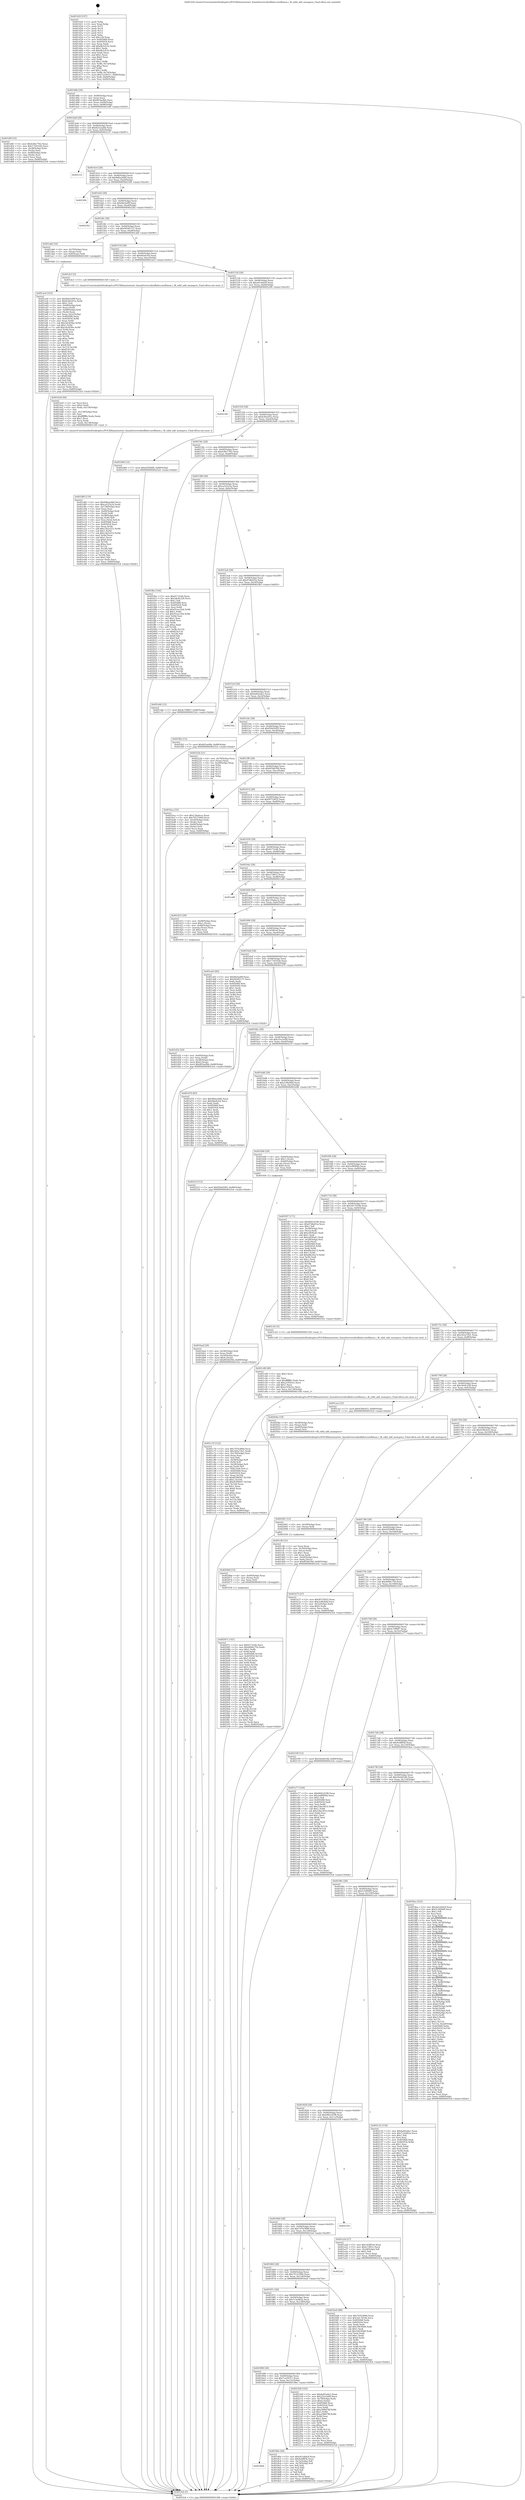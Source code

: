 digraph "0x401420" {
  label = "0x401420 (/mnt/c/Users/mathe/Desktop/tcc/POCII/binaries/extr_linuxdriversvideofbdevcorefbmon.c_fb_edid_add_monspecs_Final-ollvm.out::main(0))"
  labelloc = "t"
  node[shape=record]

  Entry [label="",width=0.3,height=0.3,shape=circle,fillcolor=black,style=filled]
  "0x40148b" [label="{
     0x40148b [29]\l
     | [instrs]\l
     &nbsp;&nbsp;0x40148b \<+3\>: mov -0x80(%rbp),%eax\l
     &nbsp;&nbsp;0x40148e \<+2\>: mov %eax,%ecx\l
     &nbsp;&nbsp;0x401490 \<+6\>: sub $0x803aefbb,%ecx\l
     &nbsp;&nbsp;0x401496 \<+6\>: mov %eax,-0x94(%rbp)\l
     &nbsp;&nbsp;0x40149c \<+6\>: mov %ecx,-0x98(%rbp)\l
     &nbsp;&nbsp;0x4014a2 \<+6\>: je 0000000000401d4f \<main+0x92f\>\l
  }"]
  "0x401d4f" [label="{
     0x401d4f [33]\l
     | [instrs]\l
     &nbsp;&nbsp;0x401d4f \<+5\>: mov $0xb38a7762,%eax\l
     &nbsp;&nbsp;0x401d54 \<+5\>: mov $0x1724162b,%ecx\l
     &nbsp;&nbsp;0x401d59 \<+4\>: mov -0x38(%rbp),%rdx\l
     &nbsp;&nbsp;0x401d5d \<+2\>: mov (%rdx),%esi\l
     &nbsp;&nbsp;0x401d5f \<+4\>: mov -0x48(%rbp),%rdx\l
     &nbsp;&nbsp;0x401d63 \<+2\>: cmp (%rdx),%esi\l
     &nbsp;&nbsp;0x401d65 \<+3\>: cmovl %ecx,%eax\l
     &nbsp;&nbsp;0x401d68 \<+3\>: mov %eax,-0x80(%rbp)\l
     &nbsp;&nbsp;0x401d6b \<+5\>: jmp 00000000004023cb \<main+0xfab\>\l
  }"]
  "0x4014a8" [label="{
     0x4014a8 [28]\l
     | [instrs]\l
     &nbsp;&nbsp;0x4014a8 \<+5\>: jmp 00000000004014ad \<main+0x8d\>\l
     &nbsp;&nbsp;0x4014ad \<+6\>: mov -0x94(%rbp),%eax\l
     &nbsp;&nbsp;0x4014b3 \<+5\>: sub $0x8222aabb,%eax\l
     &nbsp;&nbsp;0x4014b8 \<+6\>: mov %eax,-0x9c(%rbp)\l
     &nbsp;&nbsp;0x4014be \<+6\>: je 0000000000402121 \<main+0xd01\>\l
  }"]
  Exit [label="",width=0.3,height=0.3,shape=circle,fillcolor=black,style=filled,peripheries=2]
  "0x402121" [label="{
     0x402121\l
  }", style=dashed]
  "0x4014c4" [label="{
     0x4014c4 [28]\l
     | [instrs]\l
     &nbsp;&nbsp;0x4014c4 \<+5\>: jmp 00000000004014c9 \<main+0xa9\>\l
     &nbsp;&nbsp;0x4014c9 \<+6\>: mov -0x94(%rbp),%eax\l
     &nbsp;&nbsp;0x4014cf \<+5\>: sub $0x84ba2ddd,%eax\l
     &nbsp;&nbsp;0x4014d4 \<+6\>: mov %eax,-0xa0(%rbp)\l
     &nbsp;&nbsp;0x4014da \<+6\>: je 0000000000402306 \<main+0xee6\>\l
  }"]
  "0x40207c" [label="{
     0x40207c [141]\l
     | [instrs]\l
     &nbsp;&nbsp;0x40207c \<+5\>: mov $0x6172cb6,%ecx\l
     &nbsp;&nbsp;0x402081 \<+5\>: mov $0x4680c750,%edx\l
     &nbsp;&nbsp;0x402086 \<+3\>: mov $0x1,%r8b\l
     &nbsp;&nbsp;0x402089 \<+3\>: xor %r9d,%r9d\l
     &nbsp;&nbsp;0x40208c \<+8\>: mov 0x405068,%r10d\l
     &nbsp;&nbsp;0x402094 \<+8\>: mov 0x405054,%r11d\l
     &nbsp;&nbsp;0x40209c \<+4\>: sub $0x1,%r9d\l
     &nbsp;&nbsp;0x4020a0 \<+3\>: mov %r10d,%ebx\l
     &nbsp;&nbsp;0x4020a3 \<+3\>: add %r9d,%ebx\l
     &nbsp;&nbsp;0x4020a6 \<+4\>: imul %ebx,%r10d\l
     &nbsp;&nbsp;0x4020aa \<+4\>: and $0x1,%r10d\l
     &nbsp;&nbsp;0x4020ae \<+4\>: cmp $0x0,%r10d\l
     &nbsp;&nbsp;0x4020b2 \<+4\>: sete %r14b\l
     &nbsp;&nbsp;0x4020b6 \<+4\>: cmp $0xa,%r11d\l
     &nbsp;&nbsp;0x4020ba \<+4\>: setl %r15b\l
     &nbsp;&nbsp;0x4020be \<+3\>: mov %r14b,%r12b\l
     &nbsp;&nbsp;0x4020c1 \<+4\>: xor $0xff,%r12b\l
     &nbsp;&nbsp;0x4020c5 \<+3\>: mov %r15b,%r13b\l
     &nbsp;&nbsp;0x4020c8 \<+4\>: xor $0xff,%r13b\l
     &nbsp;&nbsp;0x4020cc \<+4\>: xor $0x0,%r8b\l
     &nbsp;&nbsp;0x4020d0 \<+3\>: mov %r12b,%al\l
     &nbsp;&nbsp;0x4020d3 \<+2\>: and $0x0,%al\l
     &nbsp;&nbsp;0x4020d5 \<+3\>: and %r8b,%r14b\l
     &nbsp;&nbsp;0x4020d8 \<+3\>: mov %r13b,%sil\l
     &nbsp;&nbsp;0x4020db \<+4\>: and $0x0,%sil\l
     &nbsp;&nbsp;0x4020df \<+3\>: and %r8b,%r15b\l
     &nbsp;&nbsp;0x4020e2 \<+3\>: or %r14b,%al\l
     &nbsp;&nbsp;0x4020e5 \<+3\>: or %r15b,%sil\l
     &nbsp;&nbsp;0x4020e8 \<+3\>: xor %sil,%al\l
     &nbsp;&nbsp;0x4020eb \<+3\>: or %r13b,%r12b\l
     &nbsp;&nbsp;0x4020ee \<+4\>: xor $0xff,%r12b\l
     &nbsp;&nbsp;0x4020f2 \<+4\>: or $0x0,%r8b\l
     &nbsp;&nbsp;0x4020f6 \<+3\>: and %r8b,%r12b\l
     &nbsp;&nbsp;0x4020f9 \<+3\>: or %r12b,%al\l
     &nbsp;&nbsp;0x4020fc \<+2\>: test $0x1,%al\l
     &nbsp;&nbsp;0x4020fe \<+3\>: cmovne %edx,%ecx\l
     &nbsp;&nbsp;0x402101 \<+3\>: mov %ecx,-0x80(%rbp)\l
     &nbsp;&nbsp;0x402104 \<+5\>: jmp 00000000004023cb \<main+0xfab\>\l
  }"]
  "0x402306" [label="{
     0x402306\l
  }", style=dashed]
  "0x4014e0" [label="{
     0x4014e0 [28]\l
     | [instrs]\l
     &nbsp;&nbsp;0x4014e0 \<+5\>: jmp 00000000004014e5 \<main+0xc5\>\l
     &nbsp;&nbsp;0x4014e5 \<+6\>: mov -0x94(%rbp),%eax\l
     &nbsp;&nbsp;0x4014eb \<+5\>: sub $0x84cbaf9f,%eax\l
     &nbsp;&nbsp;0x4014f0 \<+6\>: mov %eax,-0xa4(%rbp)\l
     &nbsp;&nbsp;0x4014f6 \<+6\>: je 0000000000402282 \<main+0xe62\>\l
  }"]
  "0x40206d" [label="{
     0x40206d [15]\l
     | [instrs]\l
     &nbsp;&nbsp;0x40206d \<+4\>: mov -0x40(%rbp),%rax\l
     &nbsp;&nbsp;0x402071 \<+3\>: mov (%rax),%rax\l
     &nbsp;&nbsp;0x402074 \<+3\>: mov %rax,%rdi\l
     &nbsp;&nbsp;0x402077 \<+5\>: call 0000000000401030 \<free@plt\>\l
     | [calls]\l
     &nbsp;&nbsp;0x401030 \{1\} (unknown)\l
  }"]
  "0x402282" [label="{
     0x402282\l
  }", style=dashed]
  "0x4014fc" [label="{
     0x4014fc [28]\l
     | [instrs]\l
     &nbsp;&nbsp;0x4014fc \<+5\>: jmp 0000000000401501 \<main+0xe1\>\l
     &nbsp;&nbsp;0x401501 \<+6\>: mov -0x94(%rbp),%eax\l
     &nbsp;&nbsp;0x401507 \<+5\>: sub $0x94582137,%eax\l
     &nbsp;&nbsp;0x40150c \<+6\>: mov %eax,-0xa8(%rbp)\l
     &nbsp;&nbsp;0x401512 \<+6\>: je 0000000000401ab6 \<main+0x696\>\l
  }"]
  "0x402061" [label="{
     0x402061 [12]\l
     | [instrs]\l
     &nbsp;&nbsp;0x402061 \<+4\>: mov -0x58(%rbp),%rax\l
     &nbsp;&nbsp;0x402065 \<+3\>: mov (%rax),%rdi\l
     &nbsp;&nbsp;0x402068 \<+5\>: call 0000000000401030 \<free@plt\>\l
     | [calls]\l
     &nbsp;&nbsp;0x401030 \{1\} (unknown)\l
  }"]
  "0x401ab6" [label="{
     0x401ab6 [16]\l
     | [instrs]\l
     &nbsp;&nbsp;0x401ab6 \<+4\>: mov -0x70(%rbp),%rax\l
     &nbsp;&nbsp;0x401aba \<+3\>: mov (%rax),%rax\l
     &nbsp;&nbsp;0x401abd \<+4\>: mov 0x8(%rax),%rdi\l
     &nbsp;&nbsp;0x401ac1 \<+5\>: call 0000000000401060 \<atoi@plt\>\l
     | [calls]\l
     &nbsp;&nbsp;0x401060 \{1\} (unknown)\l
  }"]
  "0x401518" [label="{
     0x401518 [28]\l
     | [instrs]\l
     &nbsp;&nbsp;0x401518 \<+5\>: jmp 000000000040151d \<main+0xfd\>\l
     &nbsp;&nbsp;0x40151d \<+6\>: mov -0x94(%rbp),%eax\l
     &nbsp;&nbsp;0x401523 \<+5\>: sub $0x9da4cfcb,%eax\l
     &nbsp;&nbsp;0x401528 \<+6\>: mov %eax,-0xac(%rbp)\l
     &nbsp;&nbsp;0x40152e \<+6\>: je 0000000000401dc3 \<main+0x9a3\>\l
  }"]
  "0x401df4" [label="{
     0x401df4 [119]\l
     | [instrs]\l
     &nbsp;&nbsp;0x401df4 \<+5\>: mov $0x84ba2ddd,%ecx\l
     &nbsp;&nbsp;0x401df9 \<+5\>: mov $0xca525a3a,%edx\l
     &nbsp;&nbsp;0x401dfe \<+6\>: mov -0x138(%rbp),%esi\l
     &nbsp;&nbsp;0x401e04 \<+3\>: imul %eax,%esi\l
     &nbsp;&nbsp;0x401e07 \<+4\>: mov -0x40(%rbp),%rdi\l
     &nbsp;&nbsp;0x401e0b \<+3\>: mov (%rdi),%rdi\l
     &nbsp;&nbsp;0x401e0e \<+4\>: mov -0x38(%rbp),%r8\l
     &nbsp;&nbsp;0x401e12 \<+3\>: movslq (%r8),%r8\l
     &nbsp;&nbsp;0x401e15 \<+4\>: mov %esi,(%rdi,%r8,4)\l
     &nbsp;&nbsp;0x401e19 \<+7\>: mov 0x405068,%eax\l
     &nbsp;&nbsp;0x401e20 \<+7\>: mov 0x405054,%esi\l
     &nbsp;&nbsp;0x401e27 \<+3\>: mov %eax,%r9d\l
     &nbsp;&nbsp;0x401e2a \<+7\>: add $0xc3b2e253,%r9d\l
     &nbsp;&nbsp;0x401e31 \<+4\>: sub $0x1,%r9d\l
     &nbsp;&nbsp;0x401e35 \<+7\>: sub $0xc3b2e253,%r9d\l
     &nbsp;&nbsp;0x401e3c \<+4\>: imul %r9d,%eax\l
     &nbsp;&nbsp;0x401e40 \<+3\>: and $0x1,%eax\l
     &nbsp;&nbsp;0x401e43 \<+3\>: cmp $0x0,%eax\l
     &nbsp;&nbsp;0x401e46 \<+4\>: sete %r10b\l
     &nbsp;&nbsp;0x401e4a \<+3\>: cmp $0xa,%esi\l
     &nbsp;&nbsp;0x401e4d \<+4\>: setl %r11b\l
     &nbsp;&nbsp;0x401e51 \<+3\>: mov %r10b,%bl\l
     &nbsp;&nbsp;0x401e54 \<+3\>: and %r11b,%bl\l
     &nbsp;&nbsp;0x401e57 \<+3\>: xor %r11b,%r10b\l
     &nbsp;&nbsp;0x401e5a \<+3\>: or %r10b,%bl\l
     &nbsp;&nbsp;0x401e5d \<+3\>: test $0x1,%bl\l
     &nbsp;&nbsp;0x401e60 \<+3\>: cmovne %edx,%ecx\l
     &nbsp;&nbsp;0x401e63 \<+3\>: mov %ecx,-0x80(%rbp)\l
     &nbsp;&nbsp;0x401e66 \<+5\>: jmp 00000000004023cb \<main+0xfab\>\l
  }"]
  "0x401dc3" [label="{
     0x401dc3 [5]\l
     | [instrs]\l
     &nbsp;&nbsp;0x401dc3 \<+5\>: call 0000000000401160 \<next_i\>\l
     | [calls]\l
     &nbsp;&nbsp;0x401160 \{1\} (/mnt/c/Users/mathe/Desktop/tcc/POCII/binaries/extr_linuxdriversvideofbdevcorefbmon.c_fb_edid_add_monspecs_Final-ollvm.out::next_i)\l
  }"]
  "0x401534" [label="{
     0x401534 [28]\l
     | [instrs]\l
     &nbsp;&nbsp;0x401534 \<+5\>: jmp 0000000000401539 \<main+0x119\>\l
     &nbsp;&nbsp;0x401539 \<+6\>: mov -0x94(%rbp),%eax\l
     &nbsp;&nbsp;0x40153f \<+5\>: sub $0xa61e6dc8,%eax\l
     &nbsp;&nbsp;0x401544 \<+6\>: mov %eax,-0xb0(%rbp)\l
     &nbsp;&nbsp;0x40154a \<+6\>: je 0000000000402240 \<main+0xe20\>\l
  }"]
  "0x401dc8" [label="{
     0x401dc8 [44]\l
     | [instrs]\l
     &nbsp;&nbsp;0x401dc8 \<+2\>: xor %ecx,%ecx\l
     &nbsp;&nbsp;0x401dca \<+5\>: mov $0x2,%edx\l
     &nbsp;&nbsp;0x401dcf \<+6\>: mov %edx,-0x134(%rbp)\l
     &nbsp;&nbsp;0x401dd5 \<+1\>: cltd\l
     &nbsp;&nbsp;0x401dd6 \<+6\>: mov -0x134(%rbp),%esi\l
     &nbsp;&nbsp;0x401ddc \<+2\>: idiv %esi\l
     &nbsp;&nbsp;0x401dde \<+6\>: imul $0xfffffffe,%edx,%edx\l
     &nbsp;&nbsp;0x401de4 \<+3\>: sub $0x1,%ecx\l
     &nbsp;&nbsp;0x401de7 \<+2\>: sub %ecx,%edx\l
     &nbsp;&nbsp;0x401de9 \<+6\>: mov %edx,-0x138(%rbp)\l
     &nbsp;&nbsp;0x401def \<+5\>: call 0000000000401160 \<next_i\>\l
     | [calls]\l
     &nbsp;&nbsp;0x401160 \{1\} (/mnt/c/Users/mathe/Desktop/tcc/POCII/binaries/extr_linuxdriversvideofbdevcorefbmon.c_fb_edid_add_monspecs_Final-ollvm.out::next_i)\l
  }"]
  "0x402240" [label="{
     0x402240\l
  }", style=dashed]
  "0x401550" [label="{
     0x401550 [28]\l
     | [instrs]\l
     &nbsp;&nbsp;0x401550 \<+5\>: jmp 0000000000401555 \<main+0x135\>\l
     &nbsp;&nbsp;0x401555 \<+6\>: mov -0x94(%rbp),%eax\l
     &nbsp;&nbsp;0x40155b \<+5\>: sub $0xb30ee01a,%eax\l
     &nbsp;&nbsp;0x401560 \<+6\>: mov %eax,-0xb4(%rbp)\l
     &nbsp;&nbsp;0x401566 \<+6\>: je 0000000000401b69 \<main+0x749\>\l
  }"]
  "0x401d32" [label="{
     0x401d32 [29]\l
     | [instrs]\l
     &nbsp;&nbsp;0x401d32 \<+4\>: mov -0x40(%rbp),%rdi\l
     &nbsp;&nbsp;0x401d36 \<+3\>: mov %rax,(%rdi)\l
     &nbsp;&nbsp;0x401d39 \<+4\>: mov -0x38(%rbp),%rax\l
     &nbsp;&nbsp;0x401d3d \<+6\>: movl $0x0,(%rax)\l
     &nbsp;&nbsp;0x401d43 \<+7\>: movl $0x803aefbb,-0x80(%rbp)\l
     &nbsp;&nbsp;0x401d4a \<+5\>: jmp 00000000004023cb \<main+0xfab\>\l
  }"]
  "0x401b69" [label="{
     0x401b69 [12]\l
     | [instrs]\l
     &nbsp;&nbsp;0x401b69 \<+7\>: movl $0x45f206f0,-0x80(%rbp)\l
     &nbsp;&nbsp;0x401b70 \<+5\>: jmp 00000000004023cb \<main+0xfab\>\l
  }"]
  "0x40156c" [label="{
     0x40156c [28]\l
     | [instrs]\l
     &nbsp;&nbsp;0x40156c \<+5\>: jmp 0000000000401571 \<main+0x151\>\l
     &nbsp;&nbsp;0x401571 \<+6\>: mov -0x94(%rbp),%eax\l
     &nbsp;&nbsp;0x401577 \<+5\>: sub $0xb38a7762,%eax\l
     &nbsp;&nbsp;0x40157c \<+6\>: mov %eax,-0xb8(%rbp)\l
     &nbsp;&nbsp;0x401582 \<+6\>: je 0000000000401fbe \<main+0xb9e\>\l
  }"]
  "0x401c70" [label="{
     0x401c70 [122]\l
     | [instrs]\l
     &nbsp;&nbsp;0x401c70 \<+5\>: mov $0x747b389d,%ecx\l
     &nbsp;&nbsp;0x401c75 \<+5\>: mov $0x3d3a72b1,%edx\l
     &nbsp;&nbsp;0x401c7a \<+6\>: mov -0x130(%rbp),%esi\l
     &nbsp;&nbsp;0x401c80 \<+3\>: imul %eax,%esi\l
     &nbsp;&nbsp;0x401c83 \<+3\>: mov %sil,%dil\l
     &nbsp;&nbsp;0x401c86 \<+4\>: mov -0x58(%rbp),%r8\l
     &nbsp;&nbsp;0x401c8a \<+3\>: mov (%r8),%r8\l
     &nbsp;&nbsp;0x401c8d \<+4\>: mov -0x50(%rbp),%r9\l
     &nbsp;&nbsp;0x401c91 \<+3\>: movslq (%r9),%r9\l
     &nbsp;&nbsp;0x401c94 \<+4\>: mov %dil,(%r8,%r9,1)\l
     &nbsp;&nbsp;0x401c98 \<+7\>: mov 0x405068,%eax\l
     &nbsp;&nbsp;0x401c9f \<+7\>: mov 0x405054,%esi\l
     &nbsp;&nbsp;0x401ca6 \<+3\>: mov %eax,%r10d\l
     &nbsp;&nbsp;0x401ca9 \<+7\>: sub $0xf4398567,%r10d\l
     &nbsp;&nbsp;0x401cb0 \<+4\>: sub $0x1,%r10d\l
     &nbsp;&nbsp;0x401cb4 \<+7\>: add $0xf4398567,%r10d\l
     &nbsp;&nbsp;0x401cbb \<+4\>: imul %r10d,%eax\l
     &nbsp;&nbsp;0x401cbf \<+3\>: and $0x1,%eax\l
     &nbsp;&nbsp;0x401cc2 \<+3\>: cmp $0x0,%eax\l
     &nbsp;&nbsp;0x401cc5 \<+4\>: sete %dil\l
     &nbsp;&nbsp;0x401cc9 \<+3\>: cmp $0xa,%esi\l
     &nbsp;&nbsp;0x401ccc \<+4\>: setl %r11b\l
     &nbsp;&nbsp;0x401cd0 \<+3\>: mov %dil,%bl\l
     &nbsp;&nbsp;0x401cd3 \<+3\>: and %r11b,%bl\l
     &nbsp;&nbsp;0x401cd6 \<+3\>: xor %r11b,%dil\l
     &nbsp;&nbsp;0x401cd9 \<+3\>: or %dil,%bl\l
     &nbsp;&nbsp;0x401cdc \<+3\>: test $0x1,%bl\l
     &nbsp;&nbsp;0x401cdf \<+3\>: cmovne %edx,%ecx\l
     &nbsp;&nbsp;0x401ce2 \<+3\>: mov %ecx,-0x80(%rbp)\l
     &nbsp;&nbsp;0x401ce5 \<+5\>: jmp 00000000004023cb \<main+0xfab\>\l
  }"]
  "0x401fbe" [label="{
     0x401fbe [144]\l
     | [instrs]\l
     &nbsp;&nbsp;0x401fbe \<+5\>: mov $0x6172cb6,%eax\l
     &nbsp;&nbsp;0x401fc3 \<+5\>: mov $0x3dc8c228,%ecx\l
     &nbsp;&nbsp;0x401fc8 \<+2\>: mov $0x1,%dl\l
     &nbsp;&nbsp;0x401fca \<+7\>: mov 0x405068,%esi\l
     &nbsp;&nbsp;0x401fd1 \<+7\>: mov 0x405054,%edi\l
     &nbsp;&nbsp;0x401fd8 \<+3\>: mov %esi,%r8d\l
     &nbsp;&nbsp;0x401fdb \<+7\>: add $0x91eec1b4,%r8d\l
     &nbsp;&nbsp;0x401fe2 \<+4\>: sub $0x1,%r8d\l
     &nbsp;&nbsp;0x401fe6 \<+7\>: sub $0x91eec1b4,%r8d\l
     &nbsp;&nbsp;0x401fed \<+4\>: imul %r8d,%esi\l
     &nbsp;&nbsp;0x401ff1 \<+3\>: and $0x1,%esi\l
     &nbsp;&nbsp;0x401ff4 \<+3\>: cmp $0x0,%esi\l
     &nbsp;&nbsp;0x401ff7 \<+4\>: sete %r9b\l
     &nbsp;&nbsp;0x401ffb \<+3\>: cmp $0xa,%edi\l
     &nbsp;&nbsp;0x401ffe \<+4\>: setl %r10b\l
     &nbsp;&nbsp;0x402002 \<+3\>: mov %r9b,%r11b\l
     &nbsp;&nbsp;0x402005 \<+4\>: xor $0xff,%r11b\l
     &nbsp;&nbsp;0x402009 \<+3\>: mov %r10b,%bl\l
     &nbsp;&nbsp;0x40200c \<+3\>: xor $0xff,%bl\l
     &nbsp;&nbsp;0x40200f \<+3\>: xor $0x0,%dl\l
     &nbsp;&nbsp;0x402012 \<+3\>: mov %r11b,%r14b\l
     &nbsp;&nbsp;0x402015 \<+4\>: and $0x0,%r14b\l
     &nbsp;&nbsp;0x402019 \<+3\>: and %dl,%r9b\l
     &nbsp;&nbsp;0x40201c \<+3\>: mov %bl,%r15b\l
     &nbsp;&nbsp;0x40201f \<+4\>: and $0x0,%r15b\l
     &nbsp;&nbsp;0x402023 \<+3\>: and %dl,%r10b\l
     &nbsp;&nbsp;0x402026 \<+3\>: or %r9b,%r14b\l
     &nbsp;&nbsp;0x402029 \<+3\>: or %r10b,%r15b\l
     &nbsp;&nbsp;0x40202c \<+3\>: xor %r15b,%r14b\l
     &nbsp;&nbsp;0x40202f \<+3\>: or %bl,%r11b\l
     &nbsp;&nbsp;0x402032 \<+4\>: xor $0xff,%r11b\l
     &nbsp;&nbsp;0x402036 \<+3\>: or $0x0,%dl\l
     &nbsp;&nbsp;0x402039 \<+3\>: and %dl,%r11b\l
     &nbsp;&nbsp;0x40203c \<+3\>: or %r11b,%r14b\l
     &nbsp;&nbsp;0x40203f \<+4\>: test $0x1,%r14b\l
     &nbsp;&nbsp;0x402043 \<+3\>: cmovne %ecx,%eax\l
     &nbsp;&nbsp;0x402046 \<+3\>: mov %eax,-0x80(%rbp)\l
     &nbsp;&nbsp;0x402049 \<+5\>: jmp 00000000004023cb \<main+0xfab\>\l
  }"]
  "0x401588" [label="{
     0x401588 [28]\l
     | [instrs]\l
     &nbsp;&nbsp;0x401588 \<+5\>: jmp 000000000040158d \<main+0x16d\>\l
     &nbsp;&nbsp;0x40158d \<+6\>: mov -0x94(%rbp),%eax\l
     &nbsp;&nbsp;0x401593 \<+5\>: sub $0xca525a3a,%eax\l
     &nbsp;&nbsp;0x401598 \<+6\>: mov %eax,-0xbc(%rbp)\l
     &nbsp;&nbsp;0x40159e \<+6\>: je 0000000000401e6b \<main+0xa4b\>\l
  }"]
  "0x401c48" [label="{
     0x401c48 [40]\l
     | [instrs]\l
     &nbsp;&nbsp;0x401c48 \<+5\>: mov $0x2,%ecx\l
     &nbsp;&nbsp;0x401c4d \<+1\>: cltd\l
     &nbsp;&nbsp;0x401c4e \<+2\>: idiv %ecx\l
     &nbsp;&nbsp;0x401c50 \<+6\>: imul $0xfffffffe,%edx,%ecx\l
     &nbsp;&nbsp;0x401c56 \<+6\>: sub $0xa195b3cc,%ecx\l
     &nbsp;&nbsp;0x401c5c \<+3\>: add $0x1,%ecx\l
     &nbsp;&nbsp;0x401c5f \<+6\>: add $0xa195b3cc,%ecx\l
     &nbsp;&nbsp;0x401c65 \<+6\>: mov %ecx,-0x130(%rbp)\l
     &nbsp;&nbsp;0x401c6b \<+5\>: call 0000000000401160 \<next_i\>\l
     | [calls]\l
     &nbsp;&nbsp;0x401160 \{1\} (/mnt/c/Users/mathe/Desktop/tcc/POCII/binaries/extr_linuxdriversvideofbdevcorefbmon.c_fb_edid_add_monspecs_Final-ollvm.out::next_i)\l
  }"]
  "0x401e6b" [label="{
     0x401e6b [12]\l
     | [instrs]\l
     &nbsp;&nbsp;0x401e6b \<+7\>: movl $0x4c70f8d7,-0x80(%rbp)\l
     &nbsp;&nbsp;0x401e72 \<+5\>: jmp 00000000004023cb \<main+0xfab\>\l
  }"]
  "0x4015a4" [label="{
     0x4015a4 [28]\l
     | [instrs]\l
     &nbsp;&nbsp;0x4015a4 \<+5\>: jmp 00000000004015a9 \<main+0x189\>\l
     &nbsp;&nbsp;0x4015a9 \<+6\>: mov -0x94(%rbp),%eax\l
     &nbsp;&nbsp;0x4015af \<+5\>: sub $0xd7dbd25a,%eax\l
     &nbsp;&nbsp;0x4015b4 \<+6\>: mov %eax,-0xc0(%rbp)\l
     &nbsp;&nbsp;0x4015ba \<+6\>: je 0000000000401fb2 \<main+0xb92\>\l
  }"]
  "0x401bad" [label="{
     0x401bad [29]\l
     | [instrs]\l
     &nbsp;&nbsp;0x401bad \<+4\>: mov -0x58(%rbp),%rdi\l
     &nbsp;&nbsp;0x401bb1 \<+3\>: mov %rax,(%rdi)\l
     &nbsp;&nbsp;0x401bb4 \<+4\>: mov -0x50(%rbp),%rax\l
     &nbsp;&nbsp;0x401bb8 \<+6\>: movl $0x0,(%rax)\l
     &nbsp;&nbsp;0x401bbe \<+7\>: movl $0xf65b639d,-0x80(%rbp)\l
     &nbsp;&nbsp;0x401bc5 \<+5\>: jmp 00000000004023cb \<main+0xfab\>\l
  }"]
  "0x401fb2" [label="{
     0x401fb2 [12]\l
     | [instrs]\l
     &nbsp;&nbsp;0x401fb2 \<+7\>: movl $0x803aefbb,-0x80(%rbp)\l
     &nbsp;&nbsp;0x401fb9 \<+5\>: jmp 00000000004023cb \<main+0xfab\>\l
  }"]
  "0x4015c0" [label="{
     0x4015c0 [28]\l
     | [instrs]\l
     &nbsp;&nbsp;0x4015c0 \<+5\>: jmp 00000000004015c5 \<main+0x1a5\>\l
     &nbsp;&nbsp;0x4015c5 \<+6\>: mov -0x94(%rbp),%eax\l
     &nbsp;&nbsp;0x4015cb \<+5\>: sub $0xda85ada1,%eax\l
     &nbsp;&nbsp;0x4015d0 \<+6\>: mov %eax,-0xc4(%rbp)\l
     &nbsp;&nbsp;0x4015d6 \<+6\>: je 00000000004023ba \<main+0xf9a\>\l
  }"]
  "0x401ac6" [label="{
     0x401ac6 [163]\l
     | [instrs]\l
     &nbsp;&nbsp;0x401ac6 \<+5\>: mov $0x84cbaf9f,%ecx\l
     &nbsp;&nbsp;0x401acb \<+5\>: mov $0xb30ee01a,%edx\l
     &nbsp;&nbsp;0x401ad0 \<+3\>: mov $0x1,%sil\l
     &nbsp;&nbsp;0x401ad3 \<+4\>: mov -0x68(%rbp),%rdi\l
     &nbsp;&nbsp;0x401ad7 \<+2\>: mov %eax,(%rdi)\l
     &nbsp;&nbsp;0x401ad9 \<+4\>: mov -0x68(%rbp),%rdi\l
     &nbsp;&nbsp;0x401add \<+2\>: mov (%rdi),%eax\l
     &nbsp;&nbsp;0x401adf \<+3\>: mov %eax,-0x2c(%rbp)\l
     &nbsp;&nbsp;0x401ae2 \<+7\>: mov 0x405068,%eax\l
     &nbsp;&nbsp;0x401ae9 \<+8\>: mov 0x405054,%r8d\l
     &nbsp;&nbsp;0x401af1 \<+3\>: mov %eax,%r9d\l
     &nbsp;&nbsp;0x401af4 \<+7\>: sub $0x5dc4f3be,%r9d\l
     &nbsp;&nbsp;0x401afb \<+4\>: sub $0x1,%r9d\l
     &nbsp;&nbsp;0x401aff \<+7\>: add $0x5dc4f3be,%r9d\l
     &nbsp;&nbsp;0x401b06 \<+4\>: imul %r9d,%eax\l
     &nbsp;&nbsp;0x401b0a \<+3\>: and $0x1,%eax\l
     &nbsp;&nbsp;0x401b0d \<+3\>: cmp $0x0,%eax\l
     &nbsp;&nbsp;0x401b10 \<+4\>: sete %r10b\l
     &nbsp;&nbsp;0x401b14 \<+4\>: cmp $0xa,%r8d\l
     &nbsp;&nbsp;0x401b18 \<+4\>: setl %r11b\l
     &nbsp;&nbsp;0x401b1c \<+3\>: mov %r10b,%bl\l
     &nbsp;&nbsp;0x401b1f \<+3\>: xor $0xff,%bl\l
     &nbsp;&nbsp;0x401b22 \<+3\>: mov %r11b,%r14b\l
     &nbsp;&nbsp;0x401b25 \<+4\>: xor $0xff,%r14b\l
     &nbsp;&nbsp;0x401b29 \<+4\>: xor $0x0,%sil\l
     &nbsp;&nbsp;0x401b2d \<+3\>: mov %bl,%r15b\l
     &nbsp;&nbsp;0x401b30 \<+4\>: and $0x0,%r15b\l
     &nbsp;&nbsp;0x401b34 \<+3\>: and %sil,%r10b\l
     &nbsp;&nbsp;0x401b37 \<+3\>: mov %r14b,%r12b\l
     &nbsp;&nbsp;0x401b3a \<+4\>: and $0x0,%r12b\l
     &nbsp;&nbsp;0x401b3e \<+3\>: and %sil,%r11b\l
     &nbsp;&nbsp;0x401b41 \<+3\>: or %r10b,%r15b\l
     &nbsp;&nbsp;0x401b44 \<+3\>: or %r11b,%r12b\l
     &nbsp;&nbsp;0x401b47 \<+3\>: xor %r12b,%r15b\l
     &nbsp;&nbsp;0x401b4a \<+3\>: or %r14b,%bl\l
     &nbsp;&nbsp;0x401b4d \<+3\>: xor $0xff,%bl\l
     &nbsp;&nbsp;0x401b50 \<+4\>: or $0x0,%sil\l
     &nbsp;&nbsp;0x401b54 \<+3\>: and %sil,%bl\l
     &nbsp;&nbsp;0x401b57 \<+3\>: or %bl,%r15b\l
     &nbsp;&nbsp;0x401b5a \<+4\>: test $0x1,%r15b\l
     &nbsp;&nbsp;0x401b5e \<+3\>: cmovne %edx,%ecx\l
     &nbsp;&nbsp;0x401b61 \<+3\>: mov %ecx,-0x80(%rbp)\l
     &nbsp;&nbsp;0x401b64 \<+5\>: jmp 00000000004023cb \<main+0xfab\>\l
  }"]
  "0x4023ba" [label="{
     0x4023ba\l
  }", style=dashed]
  "0x4015dc" [label="{
     0x4015dc [28]\l
     | [instrs]\l
     &nbsp;&nbsp;0x4015dc \<+5\>: jmp 00000000004015e1 \<main+0x1c1\>\l
     &nbsp;&nbsp;0x4015e1 \<+6\>: mov -0x94(%rbp),%eax\l
     &nbsp;&nbsp;0x4015e7 \<+5\>: sub $0xf5b42695,%eax\l
     &nbsp;&nbsp;0x4015ec \<+6\>: mov %eax,-0xc8(%rbp)\l
     &nbsp;&nbsp;0x4015f2 \<+6\>: je 000000000040222b \<main+0xe0b\>\l
  }"]
  "0x401420" [label="{
     0x401420 [107]\l
     | [instrs]\l
     &nbsp;&nbsp;0x401420 \<+1\>: push %rbp\l
     &nbsp;&nbsp;0x401421 \<+3\>: mov %rsp,%rbp\l
     &nbsp;&nbsp;0x401424 \<+2\>: push %r15\l
     &nbsp;&nbsp;0x401426 \<+2\>: push %r14\l
     &nbsp;&nbsp;0x401428 \<+2\>: push %r13\l
     &nbsp;&nbsp;0x40142a \<+2\>: push %r12\l
     &nbsp;&nbsp;0x40142c \<+1\>: push %rbx\l
     &nbsp;&nbsp;0x40142d \<+7\>: sub $0x128,%rsp\l
     &nbsp;&nbsp;0x401434 \<+7\>: mov 0x405068,%eax\l
     &nbsp;&nbsp;0x40143b \<+7\>: mov 0x405054,%ecx\l
     &nbsp;&nbsp;0x401442 \<+2\>: mov %eax,%edx\l
     &nbsp;&nbsp;0x401444 \<+6\>: add $0xdb3cfc5e,%edx\l
     &nbsp;&nbsp;0x40144a \<+3\>: sub $0x1,%edx\l
     &nbsp;&nbsp;0x40144d \<+6\>: sub $0xdb3cfc5e,%edx\l
     &nbsp;&nbsp;0x401453 \<+3\>: imul %edx,%eax\l
     &nbsp;&nbsp;0x401456 \<+3\>: and $0x1,%eax\l
     &nbsp;&nbsp;0x401459 \<+3\>: cmp $0x0,%eax\l
     &nbsp;&nbsp;0x40145c \<+4\>: sete %r8b\l
     &nbsp;&nbsp;0x401460 \<+4\>: and $0x1,%r8b\l
     &nbsp;&nbsp;0x401464 \<+4\>: mov %r8b,-0x7a(%rbp)\l
     &nbsp;&nbsp;0x401468 \<+3\>: cmp $0xa,%ecx\l
     &nbsp;&nbsp;0x40146b \<+4\>: setl %r8b\l
     &nbsp;&nbsp;0x40146f \<+4\>: and $0x1,%r8b\l
     &nbsp;&nbsp;0x401473 \<+4\>: mov %r8b,-0x79(%rbp)\l
     &nbsp;&nbsp;0x401477 \<+7\>: movl $0x7ca59311,-0x80(%rbp)\l
     &nbsp;&nbsp;0x40147e \<+6\>: mov %edi,-0x84(%rbp)\l
     &nbsp;&nbsp;0x401484 \<+7\>: mov %rsi,-0x90(%rbp)\l
  }"]
  "0x40222b" [label="{
     0x40222b [21]\l
     | [instrs]\l
     &nbsp;&nbsp;0x40222b \<+4\>: mov -0x78(%rbp),%rax\l
     &nbsp;&nbsp;0x40222f \<+2\>: mov (%rax),%eax\l
     &nbsp;&nbsp;0x402231 \<+4\>: lea -0x28(%rbp),%rsp\l
     &nbsp;&nbsp;0x402235 \<+1\>: pop %rbx\l
     &nbsp;&nbsp;0x402236 \<+2\>: pop %r12\l
     &nbsp;&nbsp;0x402238 \<+2\>: pop %r13\l
     &nbsp;&nbsp;0x40223a \<+2\>: pop %r14\l
     &nbsp;&nbsp;0x40223c \<+2\>: pop %r15\l
     &nbsp;&nbsp;0x40223e \<+1\>: pop %rbp\l
     &nbsp;&nbsp;0x40223f \<+1\>: ret\l
  }"]
  "0x4015f8" [label="{
     0x4015f8 [28]\l
     | [instrs]\l
     &nbsp;&nbsp;0x4015f8 \<+5\>: jmp 00000000004015fd \<main+0x1dd\>\l
     &nbsp;&nbsp;0x4015fd \<+6\>: mov -0x94(%rbp),%eax\l
     &nbsp;&nbsp;0x401603 \<+5\>: sub $0xf65b639d,%eax\l
     &nbsp;&nbsp;0x401608 \<+6\>: mov %eax,-0xcc(%rbp)\l
     &nbsp;&nbsp;0x40160e \<+6\>: je 0000000000401bca \<main+0x7aa\>\l
  }"]
  "0x4023cb" [label="{
     0x4023cb [5]\l
     | [instrs]\l
     &nbsp;&nbsp;0x4023cb \<+5\>: jmp 000000000040148b \<main+0x6b\>\l
  }"]
  "0x401bca" [label="{
     0x401bca [33]\l
     | [instrs]\l
     &nbsp;&nbsp;0x401bca \<+5\>: mov $0x12babcce,%eax\l
     &nbsp;&nbsp;0x401bcf \<+5\>: mov $0x76121840,%ecx\l
     &nbsp;&nbsp;0x401bd4 \<+4\>: mov -0x50(%rbp),%rdx\l
     &nbsp;&nbsp;0x401bd8 \<+2\>: mov (%rdx),%esi\l
     &nbsp;&nbsp;0x401bda \<+4\>: mov -0x60(%rbp),%rdx\l
     &nbsp;&nbsp;0x401bde \<+2\>: cmp (%rdx),%esi\l
     &nbsp;&nbsp;0x401be0 \<+3\>: cmovl %ecx,%eax\l
     &nbsp;&nbsp;0x401be3 \<+3\>: mov %eax,-0x80(%rbp)\l
     &nbsp;&nbsp;0x401be6 \<+5\>: jmp 00000000004023cb \<main+0xfab\>\l
  }"]
  "0x401614" [label="{
     0x401614 [28]\l
     | [instrs]\l
     &nbsp;&nbsp;0x401614 \<+5\>: jmp 0000000000401619 \<main+0x1f9\>\l
     &nbsp;&nbsp;0x401619 \<+6\>: mov -0x94(%rbp),%eax\l
     &nbsp;&nbsp;0x40161f \<+5\>: sub $0xf9732833,%eax\l
     &nbsp;&nbsp;0x401624 \<+6\>: mov %eax,-0xd0(%rbp)\l
     &nbsp;&nbsp;0x40162a \<+6\>: je 0000000000402115 \<main+0xcf5\>\l
  }"]
  "0x4018b4" [label="{
     0x4018b4\l
  }", style=dashed]
  "0x402115" [label="{
     0x402115\l
  }", style=dashed]
  "0x401630" [label="{
     0x401630 [28]\l
     | [instrs]\l
     &nbsp;&nbsp;0x401630 \<+5\>: jmp 0000000000401635 \<main+0x215\>\l
     &nbsp;&nbsp;0x401635 \<+6\>: mov -0x94(%rbp),%eax\l
     &nbsp;&nbsp;0x40163b \<+5\>: sub $0x6172cb6,%eax\l
     &nbsp;&nbsp;0x401640 \<+6\>: mov %eax,-0xd4(%rbp)\l
     &nbsp;&nbsp;0x401646 \<+6\>: je 0000000000402380 \<main+0xf60\>\l
  }"]
  "0x4018be" [label="{
     0x4018be [44]\l
     | [instrs]\l
     &nbsp;&nbsp;0x4018be \<+5\>: mov $0xa61e6dc8,%eax\l
     &nbsp;&nbsp;0x4018c3 \<+5\>: mov $0x4e4fff3b,%ecx\l
     &nbsp;&nbsp;0x4018c8 \<+3\>: mov -0x7a(%rbp),%dl\l
     &nbsp;&nbsp;0x4018cb \<+4\>: mov -0x79(%rbp),%sil\l
     &nbsp;&nbsp;0x4018cf \<+3\>: mov %dl,%dil\l
     &nbsp;&nbsp;0x4018d2 \<+3\>: and %sil,%dil\l
     &nbsp;&nbsp;0x4018d5 \<+3\>: xor %sil,%dl\l
     &nbsp;&nbsp;0x4018d8 \<+3\>: or %dl,%dil\l
     &nbsp;&nbsp;0x4018db \<+4\>: test $0x1,%dil\l
     &nbsp;&nbsp;0x4018df \<+3\>: cmovne %ecx,%eax\l
     &nbsp;&nbsp;0x4018e2 \<+3\>: mov %eax,-0x80(%rbp)\l
     &nbsp;&nbsp;0x4018e5 \<+5\>: jmp 00000000004023cb \<main+0xfab\>\l
  }"]
  "0x402380" [label="{
     0x402380\l
  }", style=dashed]
  "0x40164c" [label="{
     0x40164c [28]\l
     | [instrs]\l
     &nbsp;&nbsp;0x40164c \<+5\>: jmp 0000000000401651 \<main+0x231\>\l
     &nbsp;&nbsp;0x401651 \<+6\>: mov -0x94(%rbp),%eax\l
     &nbsp;&nbsp;0x401657 \<+5\>: sub $0xa73f01c,%eax\l
     &nbsp;&nbsp;0x40165c \<+6\>: mov %eax,-0xd8(%rbp)\l
     &nbsp;&nbsp;0x401662 \<+6\>: je 0000000000401a48 \<main+0x628\>\l
  }"]
  "0x401898" [label="{
     0x401898 [28]\l
     | [instrs]\l
     &nbsp;&nbsp;0x401898 \<+5\>: jmp 000000000040189d \<main+0x47d\>\l
     &nbsp;&nbsp;0x40189d \<+6\>: mov -0x94(%rbp),%eax\l
     &nbsp;&nbsp;0x4018a3 \<+5\>: sub $0x7ca59311,%eax\l
     &nbsp;&nbsp;0x4018a8 \<+6\>: mov %eax,-0x12c(%rbp)\l
     &nbsp;&nbsp;0x4018ae \<+6\>: je 00000000004018be \<main+0x49e\>\l
  }"]
  "0x401a48" [label="{
     0x401a48\l
  }", style=dashed]
  "0x401668" [label="{
     0x401668 [28]\l
     | [instrs]\l
     &nbsp;&nbsp;0x401668 \<+5\>: jmp 000000000040166d \<main+0x24d\>\l
     &nbsp;&nbsp;0x40166d \<+6\>: mov -0x94(%rbp),%eax\l
     &nbsp;&nbsp;0x401673 \<+5\>: sub $0x12babcce,%eax\l
     &nbsp;&nbsp;0x401678 \<+6\>: mov %eax,-0xdc(%rbp)\l
     &nbsp;&nbsp;0x40167e \<+6\>: je 0000000000401d15 \<main+0x8f5\>\l
  }"]
  "0x4021b8" [label="{
     0x4021b8 [103]\l
     | [instrs]\l
     &nbsp;&nbsp;0x4021b8 \<+5\>: mov $0xda85ada1,%eax\l
     &nbsp;&nbsp;0x4021bd \<+5\>: mov $0x25ce3a99,%ecx\l
     &nbsp;&nbsp;0x4021c2 \<+4\>: mov -0x78(%rbp),%rdx\l
     &nbsp;&nbsp;0x4021c6 \<+6\>: movl $0x0,(%rdx)\l
     &nbsp;&nbsp;0x4021cc \<+7\>: mov 0x405068,%esi\l
     &nbsp;&nbsp;0x4021d3 \<+7\>: mov 0x405054,%edi\l
     &nbsp;&nbsp;0x4021da \<+3\>: mov %esi,%r8d\l
     &nbsp;&nbsp;0x4021dd \<+7\>: sub $0xa398478f,%r8d\l
     &nbsp;&nbsp;0x4021e4 \<+4\>: sub $0x1,%r8d\l
     &nbsp;&nbsp;0x4021e8 \<+7\>: add $0xa398478f,%r8d\l
     &nbsp;&nbsp;0x4021ef \<+4\>: imul %r8d,%esi\l
     &nbsp;&nbsp;0x4021f3 \<+3\>: and $0x1,%esi\l
     &nbsp;&nbsp;0x4021f6 \<+3\>: cmp $0x0,%esi\l
     &nbsp;&nbsp;0x4021f9 \<+4\>: sete %r9b\l
     &nbsp;&nbsp;0x4021fd \<+3\>: cmp $0xa,%edi\l
     &nbsp;&nbsp;0x402200 \<+4\>: setl %r10b\l
     &nbsp;&nbsp;0x402204 \<+3\>: mov %r9b,%r11b\l
     &nbsp;&nbsp;0x402207 \<+3\>: and %r10b,%r11b\l
     &nbsp;&nbsp;0x40220a \<+3\>: xor %r10b,%r9b\l
     &nbsp;&nbsp;0x40220d \<+3\>: or %r9b,%r11b\l
     &nbsp;&nbsp;0x402210 \<+4\>: test $0x1,%r11b\l
     &nbsp;&nbsp;0x402214 \<+3\>: cmovne %ecx,%eax\l
     &nbsp;&nbsp;0x402217 \<+3\>: mov %eax,-0x80(%rbp)\l
     &nbsp;&nbsp;0x40221a \<+5\>: jmp 00000000004023cb \<main+0xfab\>\l
  }"]
  "0x401d15" [label="{
     0x401d15 [29]\l
     | [instrs]\l
     &nbsp;&nbsp;0x401d15 \<+4\>: mov -0x48(%rbp),%rax\l
     &nbsp;&nbsp;0x401d19 \<+6\>: movl $0x1,(%rax)\l
     &nbsp;&nbsp;0x401d1f \<+4\>: mov -0x48(%rbp),%rax\l
     &nbsp;&nbsp;0x401d23 \<+3\>: movslq (%rax),%rax\l
     &nbsp;&nbsp;0x401d26 \<+4\>: shl $0x2,%rax\l
     &nbsp;&nbsp;0x401d2a \<+3\>: mov %rax,%rdi\l
     &nbsp;&nbsp;0x401d2d \<+5\>: call 0000000000401050 \<malloc@plt\>\l
     | [calls]\l
     &nbsp;&nbsp;0x401050 \{1\} (unknown)\l
  }"]
  "0x401684" [label="{
     0x401684 [28]\l
     | [instrs]\l
     &nbsp;&nbsp;0x401684 \<+5\>: jmp 0000000000401689 \<main+0x269\>\l
     &nbsp;&nbsp;0x401689 \<+6\>: mov -0x94(%rbp),%eax\l
     &nbsp;&nbsp;0x40168f \<+5\>: sub $0x165ff1e6,%eax\l
     &nbsp;&nbsp;0x401694 \<+6\>: mov %eax,-0xe0(%rbp)\l
     &nbsp;&nbsp;0x40169a \<+6\>: je 0000000000401a63 \<main+0x643\>\l
  }"]
  "0x40187c" [label="{
     0x40187c [28]\l
     | [instrs]\l
     &nbsp;&nbsp;0x40187c \<+5\>: jmp 0000000000401881 \<main+0x461\>\l
     &nbsp;&nbsp;0x401881 \<+6\>: mov -0x94(%rbp),%eax\l
     &nbsp;&nbsp;0x401887 \<+5\>: sub $0x7c3e062a,%eax\l
     &nbsp;&nbsp;0x40188c \<+6\>: mov %eax,-0x128(%rbp)\l
     &nbsp;&nbsp;0x401892 \<+6\>: je 00000000004021b8 \<main+0xd98\>\l
  }"]
  "0x401a63" [label="{
     0x401a63 [83]\l
     | [instrs]\l
     &nbsp;&nbsp;0x401a63 \<+5\>: mov $0x84cbaf9f,%eax\l
     &nbsp;&nbsp;0x401a68 \<+5\>: mov $0x94582137,%ecx\l
     &nbsp;&nbsp;0x401a6d \<+2\>: xor %edx,%edx\l
     &nbsp;&nbsp;0x401a6f \<+7\>: mov 0x405068,%esi\l
     &nbsp;&nbsp;0x401a76 \<+7\>: mov 0x405054,%edi\l
     &nbsp;&nbsp;0x401a7d \<+3\>: sub $0x1,%edx\l
     &nbsp;&nbsp;0x401a80 \<+3\>: mov %esi,%r8d\l
     &nbsp;&nbsp;0x401a83 \<+3\>: add %edx,%r8d\l
     &nbsp;&nbsp;0x401a86 \<+4\>: imul %r8d,%esi\l
     &nbsp;&nbsp;0x401a8a \<+3\>: and $0x1,%esi\l
     &nbsp;&nbsp;0x401a8d \<+3\>: cmp $0x0,%esi\l
     &nbsp;&nbsp;0x401a90 \<+4\>: sete %r9b\l
     &nbsp;&nbsp;0x401a94 \<+3\>: cmp $0xa,%edi\l
     &nbsp;&nbsp;0x401a97 \<+4\>: setl %r10b\l
     &nbsp;&nbsp;0x401a9b \<+3\>: mov %r9b,%r11b\l
     &nbsp;&nbsp;0x401a9e \<+3\>: and %r10b,%r11b\l
     &nbsp;&nbsp;0x401aa1 \<+3\>: xor %r10b,%r9b\l
     &nbsp;&nbsp;0x401aa4 \<+3\>: or %r9b,%r11b\l
     &nbsp;&nbsp;0x401aa7 \<+4\>: test $0x1,%r11b\l
     &nbsp;&nbsp;0x401aab \<+3\>: cmovne %ecx,%eax\l
     &nbsp;&nbsp;0x401aae \<+3\>: mov %eax,-0x80(%rbp)\l
     &nbsp;&nbsp;0x401ab1 \<+5\>: jmp 00000000004023cb \<main+0xfab\>\l
  }"]
  "0x4016a0" [label="{
     0x4016a0 [28]\l
     | [instrs]\l
     &nbsp;&nbsp;0x4016a0 \<+5\>: jmp 00000000004016a5 \<main+0x285\>\l
     &nbsp;&nbsp;0x4016a5 \<+6\>: mov -0x94(%rbp),%eax\l
     &nbsp;&nbsp;0x4016ab \<+5\>: sub $0x1724162b,%eax\l
     &nbsp;&nbsp;0x4016b0 \<+6\>: mov %eax,-0xe4(%rbp)\l
     &nbsp;&nbsp;0x4016b6 \<+6\>: je 0000000000401d70 \<main+0x950\>\l
  }"]
  "0x401beb" [label="{
     0x401beb [88]\l
     | [instrs]\l
     &nbsp;&nbsp;0x401beb \<+5\>: mov $0x747b389d,%eax\l
     &nbsp;&nbsp;0x401bf0 \<+5\>: mov $0x3d17d10b,%ecx\l
     &nbsp;&nbsp;0x401bf5 \<+7\>: mov 0x405068,%edx\l
     &nbsp;&nbsp;0x401bfc \<+7\>: mov 0x405054,%esi\l
     &nbsp;&nbsp;0x401c03 \<+2\>: mov %edx,%edi\l
     &nbsp;&nbsp;0x401c05 \<+6\>: add $0x10fc90d9,%edi\l
     &nbsp;&nbsp;0x401c0b \<+3\>: sub $0x1,%edi\l
     &nbsp;&nbsp;0x401c0e \<+6\>: sub $0x10fc90d9,%edi\l
     &nbsp;&nbsp;0x401c14 \<+3\>: imul %edi,%edx\l
     &nbsp;&nbsp;0x401c17 \<+3\>: and $0x1,%edx\l
     &nbsp;&nbsp;0x401c1a \<+3\>: cmp $0x0,%edx\l
     &nbsp;&nbsp;0x401c1d \<+4\>: sete %r8b\l
     &nbsp;&nbsp;0x401c21 \<+3\>: cmp $0xa,%esi\l
     &nbsp;&nbsp;0x401c24 \<+4\>: setl %r9b\l
     &nbsp;&nbsp;0x401c28 \<+3\>: mov %r8b,%r10b\l
     &nbsp;&nbsp;0x401c2b \<+3\>: and %r9b,%r10b\l
     &nbsp;&nbsp;0x401c2e \<+3\>: xor %r9b,%r8b\l
     &nbsp;&nbsp;0x401c31 \<+3\>: or %r8b,%r10b\l
     &nbsp;&nbsp;0x401c34 \<+4\>: test $0x1,%r10b\l
     &nbsp;&nbsp;0x401c38 \<+3\>: cmovne %ecx,%eax\l
     &nbsp;&nbsp;0x401c3b \<+3\>: mov %eax,-0x80(%rbp)\l
     &nbsp;&nbsp;0x401c3e \<+5\>: jmp 00000000004023cb \<main+0xfab\>\l
  }"]
  "0x401d70" [label="{
     0x401d70 [83]\l
     | [instrs]\l
     &nbsp;&nbsp;0x401d70 \<+5\>: mov $0x84ba2ddd,%eax\l
     &nbsp;&nbsp;0x401d75 \<+5\>: mov $0x9da4cfcb,%ecx\l
     &nbsp;&nbsp;0x401d7a \<+2\>: xor %edx,%edx\l
     &nbsp;&nbsp;0x401d7c \<+7\>: mov 0x405068,%esi\l
     &nbsp;&nbsp;0x401d83 \<+7\>: mov 0x405054,%edi\l
     &nbsp;&nbsp;0x401d8a \<+3\>: sub $0x1,%edx\l
     &nbsp;&nbsp;0x401d8d \<+3\>: mov %esi,%r8d\l
     &nbsp;&nbsp;0x401d90 \<+3\>: add %edx,%r8d\l
     &nbsp;&nbsp;0x401d93 \<+4\>: imul %r8d,%esi\l
     &nbsp;&nbsp;0x401d97 \<+3\>: and $0x1,%esi\l
     &nbsp;&nbsp;0x401d9a \<+3\>: cmp $0x0,%esi\l
     &nbsp;&nbsp;0x401d9d \<+4\>: sete %r9b\l
     &nbsp;&nbsp;0x401da1 \<+3\>: cmp $0xa,%edi\l
     &nbsp;&nbsp;0x401da4 \<+4\>: setl %r10b\l
     &nbsp;&nbsp;0x401da8 \<+3\>: mov %r9b,%r11b\l
     &nbsp;&nbsp;0x401dab \<+3\>: and %r10b,%r11b\l
     &nbsp;&nbsp;0x401dae \<+3\>: xor %r10b,%r9b\l
     &nbsp;&nbsp;0x401db1 \<+3\>: or %r9b,%r11b\l
     &nbsp;&nbsp;0x401db4 \<+4\>: test $0x1,%r11b\l
     &nbsp;&nbsp;0x401db8 \<+3\>: cmovne %ecx,%eax\l
     &nbsp;&nbsp;0x401dbb \<+3\>: mov %eax,-0x80(%rbp)\l
     &nbsp;&nbsp;0x401dbe \<+5\>: jmp 00000000004023cb \<main+0xfab\>\l
  }"]
  "0x4016bc" [label="{
     0x4016bc [28]\l
     | [instrs]\l
     &nbsp;&nbsp;0x4016bc \<+5\>: jmp 00000000004016c1 \<main+0x2a1\>\l
     &nbsp;&nbsp;0x4016c1 \<+6\>: mov -0x94(%rbp),%eax\l
     &nbsp;&nbsp;0x4016c7 \<+5\>: sub $0x25ce3a99,%eax\l
     &nbsp;&nbsp;0x4016cc \<+6\>: mov %eax,-0xe8(%rbp)\l
     &nbsp;&nbsp;0x4016d2 \<+6\>: je 000000000040221f \<main+0xdff\>\l
  }"]
  "0x401860" [label="{
     0x401860 [28]\l
     | [instrs]\l
     &nbsp;&nbsp;0x401860 \<+5\>: jmp 0000000000401865 \<main+0x445\>\l
     &nbsp;&nbsp;0x401865 \<+6\>: mov -0x94(%rbp),%eax\l
     &nbsp;&nbsp;0x40186b \<+5\>: sub $0x76121840,%eax\l
     &nbsp;&nbsp;0x401870 \<+6\>: mov %eax,-0x124(%rbp)\l
     &nbsp;&nbsp;0x401876 \<+6\>: je 0000000000401beb \<main+0x7cb\>\l
  }"]
  "0x40221f" [label="{
     0x40221f [12]\l
     | [instrs]\l
     &nbsp;&nbsp;0x40221f \<+7\>: movl $0xf5b42695,-0x80(%rbp)\l
     &nbsp;&nbsp;0x402226 \<+5\>: jmp 00000000004023cb \<main+0xfab\>\l
  }"]
  "0x4016d8" [label="{
     0x4016d8 [28]\l
     | [instrs]\l
     &nbsp;&nbsp;0x4016d8 \<+5\>: jmp 00000000004016dd \<main+0x2bd\>\l
     &nbsp;&nbsp;0x4016dd \<+6\>: mov -0x94(%rbp),%eax\l
     &nbsp;&nbsp;0x4016e3 \<+5\>: sub $0x2cf6e8dd,%eax\l
     &nbsp;&nbsp;0x4016e8 \<+6\>: mov %eax,-0xec(%rbp)\l
     &nbsp;&nbsp;0x4016ee \<+6\>: je 0000000000401b90 \<main+0x770\>\l
  }"]
  "0x4022af" [label="{
     0x4022af\l
  }", style=dashed]
  "0x401b90" [label="{
     0x401b90 [29]\l
     | [instrs]\l
     &nbsp;&nbsp;0x401b90 \<+4\>: mov -0x60(%rbp),%rax\l
     &nbsp;&nbsp;0x401b94 \<+6\>: movl $0x1,(%rax)\l
     &nbsp;&nbsp;0x401b9a \<+4\>: mov -0x60(%rbp),%rax\l
     &nbsp;&nbsp;0x401b9e \<+3\>: movslq (%rax),%rax\l
     &nbsp;&nbsp;0x401ba1 \<+4\>: shl $0x0,%rax\l
     &nbsp;&nbsp;0x401ba5 \<+3\>: mov %rax,%rdi\l
     &nbsp;&nbsp;0x401ba8 \<+5\>: call 0000000000401050 \<malloc@plt\>\l
     | [calls]\l
     &nbsp;&nbsp;0x401050 \{1\} (unknown)\l
  }"]
  "0x4016f4" [label="{
     0x4016f4 [28]\l
     | [instrs]\l
     &nbsp;&nbsp;0x4016f4 \<+5\>: jmp 00000000004016f9 \<main+0x2d9\>\l
     &nbsp;&nbsp;0x4016f9 \<+6\>: mov -0x94(%rbp),%eax\l
     &nbsp;&nbsp;0x4016ff \<+5\>: sub $0x2e8f9946,%eax\l
     &nbsp;&nbsp;0x401704 \<+6\>: mov %eax,-0xf0(%rbp)\l
     &nbsp;&nbsp;0x40170a \<+6\>: je 0000000000401f07 \<main+0xae7\>\l
  }"]
  "0x401844" [label="{
     0x401844 [28]\l
     | [instrs]\l
     &nbsp;&nbsp;0x401844 \<+5\>: jmp 0000000000401849 \<main+0x429\>\l
     &nbsp;&nbsp;0x401849 \<+6\>: mov -0x94(%rbp),%eax\l
     &nbsp;&nbsp;0x40184f \<+5\>: sub $0x747b389d,%eax\l
     &nbsp;&nbsp;0x401854 \<+6\>: mov %eax,-0x120(%rbp)\l
     &nbsp;&nbsp;0x40185a \<+6\>: je 00000000004022af \<main+0xe8f\>\l
  }"]
  "0x401f07" [label="{
     0x401f07 [171]\l
     | [instrs]\l
     &nbsp;&nbsp;0x401f07 \<+5\>: mov $0x6841d198,%eax\l
     &nbsp;&nbsp;0x401f0c \<+5\>: mov $0xd7dbd25a,%ecx\l
     &nbsp;&nbsp;0x401f11 \<+2\>: mov $0x1,%dl\l
     &nbsp;&nbsp;0x401f13 \<+4\>: mov -0x38(%rbp),%rsi\l
     &nbsp;&nbsp;0x401f17 \<+2\>: mov (%rsi),%edi\l
     &nbsp;&nbsp;0x401f19 \<+6\>: add $0xcdf30a41,%edi\l
     &nbsp;&nbsp;0x401f1f \<+3\>: add $0x1,%edi\l
     &nbsp;&nbsp;0x401f22 \<+6\>: sub $0xcdf30a41,%edi\l
     &nbsp;&nbsp;0x401f28 \<+4\>: mov -0x38(%rbp),%rsi\l
     &nbsp;&nbsp;0x401f2c \<+2\>: mov %edi,(%rsi)\l
     &nbsp;&nbsp;0x401f2e \<+7\>: mov 0x405068,%edi\l
     &nbsp;&nbsp;0x401f35 \<+8\>: mov 0x405054,%r8d\l
     &nbsp;&nbsp;0x401f3d \<+3\>: mov %edi,%r9d\l
     &nbsp;&nbsp;0x401f40 \<+7\>: sub $0xd8e29a72,%r9d\l
     &nbsp;&nbsp;0x401f47 \<+4\>: sub $0x1,%r9d\l
     &nbsp;&nbsp;0x401f4b \<+7\>: add $0xd8e29a72,%r9d\l
     &nbsp;&nbsp;0x401f52 \<+4\>: imul %r9d,%edi\l
     &nbsp;&nbsp;0x401f56 \<+3\>: and $0x1,%edi\l
     &nbsp;&nbsp;0x401f59 \<+3\>: cmp $0x0,%edi\l
     &nbsp;&nbsp;0x401f5c \<+4\>: sete %r10b\l
     &nbsp;&nbsp;0x401f60 \<+4\>: cmp $0xa,%r8d\l
     &nbsp;&nbsp;0x401f64 \<+4\>: setl %r11b\l
     &nbsp;&nbsp;0x401f68 \<+3\>: mov %r10b,%bl\l
     &nbsp;&nbsp;0x401f6b \<+3\>: xor $0xff,%bl\l
     &nbsp;&nbsp;0x401f6e \<+3\>: mov %r11b,%r14b\l
     &nbsp;&nbsp;0x401f71 \<+4\>: xor $0xff,%r14b\l
     &nbsp;&nbsp;0x401f75 \<+3\>: xor $0x0,%dl\l
     &nbsp;&nbsp;0x401f78 \<+3\>: mov %bl,%r15b\l
     &nbsp;&nbsp;0x401f7b \<+4\>: and $0x0,%r15b\l
     &nbsp;&nbsp;0x401f7f \<+3\>: and %dl,%r10b\l
     &nbsp;&nbsp;0x401f82 \<+3\>: mov %r14b,%r12b\l
     &nbsp;&nbsp;0x401f85 \<+4\>: and $0x0,%r12b\l
     &nbsp;&nbsp;0x401f89 \<+3\>: and %dl,%r11b\l
     &nbsp;&nbsp;0x401f8c \<+3\>: or %r10b,%r15b\l
     &nbsp;&nbsp;0x401f8f \<+3\>: or %r11b,%r12b\l
     &nbsp;&nbsp;0x401f92 \<+3\>: xor %r12b,%r15b\l
     &nbsp;&nbsp;0x401f95 \<+3\>: or %r14b,%bl\l
     &nbsp;&nbsp;0x401f98 \<+3\>: xor $0xff,%bl\l
     &nbsp;&nbsp;0x401f9b \<+3\>: or $0x0,%dl\l
     &nbsp;&nbsp;0x401f9e \<+2\>: and %dl,%bl\l
     &nbsp;&nbsp;0x401fa0 \<+3\>: or %bl,%r15b\l
     &nbsp;&nbsp;0x401fa3 \<+4\>: test $0x1,%r15b\l
     &nbsp;&nbsp;0x401fa7 \<+3\>: cmovne %ecx,%eax\l
     &nbsp;&nbsp;0x401faa \<+3\>: mov %eax,-0x80(%rbp)\l
     &nbsp;&nbsp;0x401fad \<+5\>: jmp 00000000004023cb \<main+0xfab\>\l
  }"]
  "0x401710" [label="{
     0x401710 [28]\l
     | [instrs]\l
     &nbsp;&nbsp;0x401710 \<+5\>: jmp 0000000000401715 \<main+0x2f5\>\l
     &nbsp;&nbsp;0x401715 \<+6\>: mov -0x94(%rbp),%eax\l
     &nbsp;&nbsp;0x40171b \<+5\>: sub $0x3d17d10b,%eax\l
     &nbsp;&nbsp;0x401720 \<+6\>: mov %eax,-0xf4(%rbp)\l
     &nbsp;&nbsp;0x401726 \<+6\>: je 0000000000401c43 \<main+0x823\>\l
  }"]
  "0x402359" [label="{
     0x402359\l
  }", style=dashed]
  "0x401c43" [label="{
     0x401c43 [5]\l
     | [instrs]\l
     &nbsp;&nbsp;0x401c43 \<+5\>: call 0000000000401160 \<next_i\>\l
     | [calls]\l
     &nbsp;&nbsp;0x401160 \{1\} (/mnt/c/Users/mathe/Desktop/tcc/POCII/binaries/extr_linuxdriversvideofbdevcorefbmon.c_fb_edid_add_monspecs_Final-ollvm.out::next_i)\l
  }"]
  "0x40172c" [label="{
     0x40172c [28]\l
     | [instrs]\l
     &nbsp;&nbsp;0x40172c \<+5\>: jmp 0000000000401731 \<main+0x311\>\l
     &nbsp;&nbsp;0x401731 \<+6\>: mov -0x94(%rbp),%eax\l
     &nbsp;&nbsp;0x401737 \<+5\>: sub $0x3d3a72b1,%eax\l
     &nbsp;&nbsp;0x40173c \<+6\>: mov %eax,-0xf8(%rbp)\l
     &nbsp;&nbsp;0x401742 \<+6\>: je 0000000000401cea \<main+0x8ca\>\l
  }"]
  "0x401828" [label="{
     0x401828 [28]\l
     | [instrs]\l
     &nbsp;&nbsp;0x401828 \<+5\>: jmp 000000000040182d \<main+0x40d\>\l
     &nbsp;&nbsp;0x40182d \<+6\>: mov -0x94(%rbp),%eax\l
     &nbsp;&nbsp;0x401833 \<+5\>: sub $0x6841d198,%eax\l
     &nbsp;&nbsp;0x401838 \<+6\>: mov %eax,-0x11c(%rbp)\l
     &nbsp;&nbsp;0x40183e \<+6\>: je 0000000000402359 \<main+0xf39\>\l
  }"]
  "0x401cea" [label="{
     0x401cea [12]\l
     | [instrs]\l
     &nbsp;&nbsp;0x401cea \<+7\>: movl $0x430fcb55,-0x80(%rbp)\l
     &nbsp;&nbsp;0x401cf1 \<+5\>: jmp 00000000004023cb \<main+0xfab\>\l
  }"]
  "0x401748" [label="{
     0x401748 [28]\l
     | [instrs]\l
     &nbsp;&nbsp;0x401748 \<+5\>: jmp 000000000040174d \<main+0x32d\>\l
     &nbsp;&nbsp;0x40174d \<+6\>: mov -0x94(%rbp),%eax\l
     &nbsp;&nbsp;0x401753 \<+5\>: sub $0x3dc8c228,%eax\l
     &nbsp;&nbsp;0x401758 \<+6\>: mov %eax,-0xfc(%rbp)\l
     &nbsp;&nbsp;0x40175e \<+6\>: je 000000000040204e \<main+0xc2e\>\l
  }"]
  "0x401a2d" [label="{
     0x401a2d [27]\l
     | [instrs]\l
     &nbsp;&nbsp;0x401a2d \<+5\>: mov $0x165ff1e6,%eax\l
     &nbsp;&nbsp;0x401a32 \<+5\>: mov $0xa73f01c,%ecx\l
     &nbsp;&nbsp;0x401a37 \<+3\>: mov -0x2d(%rbp),%dl\l
     &nbsp;&nbsp;0x401a3a \<+3\>: test $0x1,%dl\l
     &nbsp;&nbsp;0x401a3d \<+3\>: cmovne %ecx,%eax\l
     &nbsp;&nbsp;0x401a40 \<+3\>: mov %eax,-0x80(%rbp)\l
     &nbsp;&nbsp;0x401a43 \<+5\>: jmp 00000000004023cb \<main+0xfab\>\l
  }"]
  "0x40204e" [label="{
     0x40204e [19]\l
     | [instrs]\l
     &nbsp;&nbsp;0x40204e \<+4\>: mov -0x58(%rbp),%rax\l
     &nbsp;&nbsp;0x402052 \<+3\>: mov (%rax),%rdi\l
     &nbsp;&nbsp;0x402055 \<+4\>: mov -0x40(%rbp),%rax\l
     &nbsp;&nbsp;0x402059 \<+3\>: mov (%rax),%rsi\l
     &nbsp;&nbsp;0x40205c \<+5\>: call 0000000000401410 \<fb_edid_add_monspecs\>\l
     | [calls]\l
     &nbsp;&nbsp;0x401410 \{1\} (/mnt/c/Users/mathe/Desktop/tcc/POCII/binaries/extr_linuxdriversvideofbdevcorefbmon.c_fb_edid_add_monspecs_Final-ollvm.out::fb_edid_add_monspecs)\l
  }"]
  "0x401764" [label="{
     0x401764 [28]\l
     | [instrs]\l
     &nbsp;&nbsp;0x401764 \<+5\>: jmp 0000000000401769 \<main+0x349\>\l
     &nbsp;&nbsp;0x401769 \<+6\>: mov -0x94(%rbp),%eax\l
     &nbsp;&nbsp;0x40176f \<+5\>: sub $0x430fcb55,%eax\l
     &nbsp;&nbsp;0x401774 \<+6\>: mov %eax,-0x100(%rbp)\l
     &nbsp;&nbsp;0x40177a \<+6\>: je 0000000000401cf6 \<main+0x8d6\>\l
  }"]
  "0x40180c" [label="{
     0x40180c [28]\l
     | [instrs]\l
     &nbsp;&nbsp;0x40180c \<+5\>: jmp 0000000000401811 \<main+0x3f1\>\l
     &nbsp;&nbsp;0x401811 \<+6\>: mov -0x94(%rbp),%eax\l
     &nbsp;&nbsp;0x401817 \<+5\>: sub $0x5c5f00d9,%eax\l
     &nbsp;&nbsp;0x40181c \<+6\>: mov %eax,-0x118(%rbp)\l
     &nbsp;&nbsp;0x401822 \<+6\>: je 0000000000401a2d \<main+0x60d\>\l
  }"]
  "0x401cf6" [label="{
     0x401cf6 [31]\l
     | [instrs]\l
     &nbsp;&nbsp;0x401cf6 \<+2\>: xor %eax,%eax\l
     &nbsp;&nbsp;0x401cf8 \<+4\>: mov -0x50(%rbp),%rcx\l
     &nbsp;&nbsp;0x401cfc \<+2\>: mov (%rcx),%edx\l
     &nbsp;&nbsp;0x401cfe \<+3\>: sub $0x1,%eax\l
     &nbsp;&nbsp;0x401d01 \<+2\>: sub %eax,%edx\l
     &nbsp;&nbsp;0x401d03 \<+4\>: mov -0x50(%rbp),%rcx\l
     &nbsp;&nbsp;0x401d07 \<+2\>: mov %edx,(%rcx)\l
     &nbsp;&nbsp;0x401d09 \<+7\>: movl $0xf65b639d,-0x80(%rbp)\l
     &nbsp;&nbsp;0x401d10 \<+5\>: jmp 00000000004023cb \<main+0xfab\>\l
  }"]
  "0x401780" [label="{
     0x401780 [28]\l
     | [instrs]\l
     &nbsp;&nbsp;0x401780 \<+5\>: jmp 0000000000401785 \<main+0x365\>\l
     &nbsp;&nbsp;0x401785 \<+6\>: mov -0x94(%rbp),%eax\l
     &nbsp;&nbsp;0x40178b \<+5\>: sub $0x45f206f0,%eax\l
     &nbsp;&nbsp;0x401790 \<+6\>: mov %eax,-0x104(%rbp)\l
     &nbsp;&nbsp;0x401796 \<+6\>: je 0000000000401b75 \<main+0x755\>\l
  }"]
  "0x402132" [label="{
     0x402132 [134]\l
     | [instrs]\l
     &nbsp;&nbsp;0x402132 \<+5\>: mov $0xda85ada1,%eax\l
     &nbsp;&nbsp;0x402137 \<+5\>: mov $0x7c3e062a,%ecx\l
     &nbsp;&nbsp;0x40213c \<+2\>: mov $0x1,%dl\l
     &nbsp;&nbsp;0x40213e \<+2\>: xor %esi,%esi\l
     &nbsp;&nbsp;0x402140 \<+7\>: mov 0x405068,%edi\l
     &nbsp;&nbsp;0x402147 \<+8\>: mov 0x405054,%r8d\l
     &nbsp;&nbsp;0x40214f \<+3\>: sub $0x1,%esi\l
     &nbsp;&nbsp;0x402152 \<+3\>: mov %edi,%r9d\l
     &nbsp;&nbsp;0x402155 \<+3\>: add %esi,%r9d\l
     &nbsp;&nbsp;0x402158 \<+4\>: imul %r9d,%edi\l
     &nbsp;&nbsp;0x40215c \<+3\>: and $0x1,%edi\l
     &nbsp;&nbsp;0x40215f \<+3\>: cmp $0x0,%edi\l
     &nbsp;&nbsp;0x402162 \<+4\>: sete %r10b\l
     &nbsp;&nbsp;0x402166 \<+4\>: cmp $0xa,%r8d\l
     &nbsp;&nbsp;0x40216a \<+4\>: setl %r11b\l
     &nbsp;&nbsp;0x40216e \<+3\>: mov %r10b,%bl\l
     &nbsp;&nbsp;0x402171 \<+3\>: xor $0xff,%bl\l
     &nbsp;&nbsp;0x402174 \<+3\>: mov %r11b,%r14b\l
     &nbsp;&nbsp;0x402177 \<+4\>: xor $0xff,%r14b\l
     &nbsp;&nbsp;0x40217b \<+3\>: xor $0x1,%dl\l
     &nbsp;&nbsp;0x40217e \<+3\>: mov %bl,%r15b\l
     &nbsp;&nbsp;0x402181 \<+4\>: and $0xff,%r15b\l
     &nbsp;&nbsp;0x402185 \<+3\>: and %dl,%r10b\l
     &nbsp;&nbsp;0x402188 \<+3\>: mov %r14b,%r12b\l
     &nbsp;&nbsp;0x40218b \<+4\>: and $0xff,%r12b\l
     &nbsp;&nbsp;0x40218f \<+3\>: and %dl,%r11b\l
     &nbsp;&nbsp;0x402192 \<+3\>: or %r10b,%r15b\l
     &nbsp;&nbsp;0x402195 \<+3\>: or %r11b,%r12b\l
     &nbsp;&nbsp;0x402198 \<+3\>: xor %r12b,%r15b\l
     &nbsp;&nbsp;0x40219b \<+3\>: or %r14b,%bl\l
     &nbsp;&nbsp;0x40219e \<+3\>: xor $0xff,%bl\l
     &nbsp;&nbsp;0x4021a1 \<+3\>: or $0x1,%dl\l
     &nbsp;&nbsp;0x4021a4 \<+2\>: and %dl,%bl\l
     &nbsp;&nbsp;0x4021a6 \<+3\>: or %bl,%r15b\l
     &nbsp;&nbsp;0x4021a9 \<+4\>: test $0x1,%r15b\l
     &nbsp;&nbsp;0x4021ad \<+3\>: cmovne %ecx,%eax\l
     &nbsp;&nbsp;0x4021b0 \<+3\>: mov %eax,-0x80(%rbp)\l
     &nbsp;&nbsp;0x4021b3 \<+5\>: jmp 00000000004023cb \<main+0xfab\>\l
  }"]
  "0x401b75" [label="{
     0x401b75 [27]\l
     | [instrs]\l
     &nbsp;&nbsp;0x401b75 \<+5\>: mov $0xf9732833,%eax\l
     &nbsp;&nbsp;0x401b7a \<+5\>: mov $0x2cf6e8dd,%ecx\l
     &nbsp;&nbsp;0x401b7f \<+3\>: mov -0x2c(%rbp),%edx\l
     &nbsp;&nbsp;0x401b82 \<+3\>: cmp $0x0,%edx\l
     &nbsp;&nbsp;0x401b85 \<+3\>: cmove %ecx,%eax\l
     &nbsp;&nbsp;0x401b88 \<+3\>: mov %eax,-0x80(%rbp)\l
     &nbsp;&nbsp;0x401b8b \<+5\>: jmp 00000000004023cb \<main+0xfab\>\l
  }"]
  "0x40179c" [label="{
     0x40179c [28]\l
     | [instrs]\l
     &nbsp;&nbsp;0x40179c \<+5\>: jmp 00000000004017a1 \<main+0x381\>\l
     &nbsp;&nbsp;0x4017a1 \<+6\>: mov -0x94(%rbp),%eax\l
     &nbsp;&nbsp;0x4017a7 \<+5\>: sub $0x4680c750,%eax\l
     &nbsp;&nbsp;0x4017ac \<+6\>: mov %eax,-0x108(%rbp)\l
     &nbsp;&nbsp;0x4017b2 \<+6\>: je 0000000000402109 \<main+0xce9\>\l
  }"]
  "0x4017f0" [label="{
     0x4017f0 [28]\l
     | [instrs]\l
     &nbsp;&nbsp;0x4017f0 \<+5\>: jmp 00000000004017f5 \<main+0x3d5\>\l
     &nbsp;&nbsp;0x4017f5 \<+6\>: mov -0x94(%rbp),%eax\l
     &nbsp;&nbsp;0x4017fb \<+5\>: sub $0x56a0d1db,%eax\l
     &nbsp;&nbsp;0x401800 \<+6\>: mov %eax,-0x114(%rbp)\l
     &nbsp;&nbsp;0x401806 \<+6\>: je 0000000000402132 \<main+0xd12\>\l
  }"]
  "0x402109" [label="{
     0x402109 [12]\l
     | [instrs]\l
     &nbsp;&nbsp;0x402109 \<+7\>: movl $0x56a0d1db,-0x80(%rbp)\l
     &nbsp;&nbsp;0x402110 \<+5\>: jmp 00000000004023cb \<main+0xfab\>\l
  }"]
  "0x4017b8" [label="{
     0x4017b8 [28]\l
     | [instrs]\l
     &nbsp;&nbsp;0x4017b8 \<+5\>: jmp 00000000004017bd \<main+0x39d\>\l
     &nbsp;&nbsp;0x4017bd \<+6\>: mov -0x94(%rbp),%eax\l
     &nbsp;&nbsp;0x4017c3 \<+5\>: sub $0x4c70f8d7,%eax\l
     &nbsp;&nbsp;0x4017c8 \<+6\>: mov %eax,-0x10c(%rbp)\l
     &nbsp;&nbsp;0x4017ce \<+6\>: je 0000000000401e77 \<main+0xa57\>\l
  }"]
  "0x4018ea" [label="{
     0x4018ea [323]\l
     | [instrs]\l
     &nbsp;&nbsp;0x4018ea \<+5\>: mov $0xa61e6dc8,%eax\l
     &nbsp;&nbsp;0x4018ef \<+5\>: mov $0x5c5f00d9,%ecx\l
     &nbsp;&nbsp;0x4018f4 \<+2\>: mov $0x1,%dl\l
     &nbsp;&nbsp;0x4018f6 \<+2\>: xor %esi,%esi\l
     &nbsp;&nbsp;0x4018f8 \<+3\>: mov %rsp,%rdi\l
     &nbsp;&nbsp;0x4018fb \<+4\>: add $0xfffffffffffffff0,%rdi\l
     &nbsp;&nbsp;0x4018ff \<+3\>: mov %rdi,%rsp\l
     &nbsp;&nbsp;0x401902 \<+4\>: mov %rdi,-0x78(%rbp)\l
     &nbsp;&nbsp;0x401906 \<+3\>: mov %rsp,%rdi\l
     &nbsp;&nbsp;0x401909 \<+4\>: add $0xfffffffffffffff0,%rdi\l
     &nbsp;&nbsp;0x40190d \<+3\>: mov %rdi,%rsp\l
     &nbsp;&nbsp;0x401910 \<+3\>: mov %rsp,%r8\l
     &nbsp;&nbsp;0x401913 \<+4\>: add $0xfffffffffffffff0,%r8\l
     &nbsp;&nbsp;0x401917 \<+3\>: mov %r8,%rsp\l
     &nbsp;&nbsp;0x40191a \<+4\>: mov %r8,-0x70(%rbp)\l
     &nbsp;&nbsp;0x40191e \<+3\>: mov %rsp,%r8\l
     &nbsp;&nbsp;0x401921 \<+4\>: add $0xfffffffffffffff0,%r8\l
     &nbsp;&nbsp;0x401925 \<+3\>: mov %r8,%rsp\l
     &nbsp;&nbsp;0x401928 \<+4\>: mov %r8,-0x68(%rbp)\l
     &nbsp;&nbsp;0x40192c \<+3\>: mov %rsp,%r8\l
     &nbsp;&nbsp;0x40192f \<+4\>: add $0xfffffffffffffff0,%r8\l
     &nbsp;&nbsp;0x401933 \<+3\>: mov %r8,%rsp\l
     &nbsp;&nbsp;0x401936 \<+4\>: mov %r8,-0x60(%rbp)\l
     &nbsp;&nbsp;0x40193a \<+3\>: mov %rsp,%r8\l
     &nbsp;&nbsp;0x40193d \<+4\>: add $0xfffffffffffffff0,%r8\l
     &nbsp;&nbsp;0x401941 \<+3\>: mov %r8,%rsp\l
     &nbsp;&nbsp;0x401944 \<+4\>: mov %r8,-0x58(%rbp)\l
     &nbsp;&nbsp;0x401948 \<+3\>: mov %rsp,%r8\l
     &nbsp;&nbsp;0x40194b \<+4\>: add $0xfffffffffffffff0,%r8\l
     &nbsp;&nbsp;0x40194f \<+3\>: mov %r8,%rsp\l
     &nbsp;&nbsp;0x401952 \<+4\>: mov %r8,-0x50(%rbp)\l
     &nbsp;&nbsp;0x401956 \<+3\>: mov %rsp,%r8\l
     &nbsp;&nbsp;0x401959 \<+4\>: add $0xfffffffffffffff0,%r8\l
     &nbsp;&nbsp;0x40195d \<+3\>: mov %r8,%rsp\l
     &nbsp;&nbsp;0x401960 \<+4\>: mov %r8,-0x48(%rbp)\l
     &nbsp;&nbsp;0x401964 \<+3\>: mov %rsp,%r8\l
     &nbsp;&nbsp;0x401967 \<+4\>: add $0xfffffffffffffff0,%r8\l
     &nbsp;&nbsp;0x40196b \<+3\>: mov %r8,%rsp\l
     &nbsp;&nbsp;0x40196e \<+4\>: mov %r8,-0x40(%rbp)\l
     &nbsp;&nbsp;0x401972 \<+3\>: mov %rsp,%r8\l
     &nbsp;&nbsp;0x401975 \<+4\>: add $0xfffffffffffffff0,%r8\l
     &nbsp;&nbsp;0x401979 \<+3\>: mov %r8,%rsp\l
     &nbsp;&nbsp;0x40197c \<+4\>: mov %r8,-0x38(%rbp)\l
     &nbsp;&nbsp;0x401980 \<+4\>: mov -0x78(%rbp),%r8\l
     &nbsp;&nbsp;0x401984 \<+7\>: movl $0x0,(%r8)\l
     &nbsp;&nbsp;0x40198b \<+7\>: mov -0x84(%rbp),%r9d\l
     &nbsp;&nbsp;0x401992 \<+3\>: mov %r9d,(%rdi)\l
     &nbsp;&nbsp;0x401995 \<+4\>: mov -0x70(%rbp),%r8\l
     &nbsp;&nbsp;0x401999 \<+7\>: mov -0x90(%rbp),%r10\l
     &nbsp;&nbsp;0x4019a0 \<+3\>: mov %r10,(%r8)\l
     &nbsp;&nbsp;0x4019a3 \<+3\>: cmpl $0x2,(%rdi)\l
     &nbsp;&nbsp;0x4019a6 \<+4\>: setne %r11b\l
     &nbsp;&nbsp;0x4019aa \<+4\>: and $0x1,%r11b\l
     &nbsp;&nbsp;0x4019ae \<+4\>: mov %r11b,-0x2d(%rbp)\l
     &nbsp;&nbsp;0x4019b2 \<+7\>: mov 0x405068,%ebx\l
     &nbsp;&nbsp;0x4019b9 \<+8\>: mov 0x405054,%r14d\l
     &nbsp;&nbsp;0x4019c1 \<+3\>: sub $0x1,%esi\l
     &nbsp;&nbsp;0x4019c4 \<+3\>: mov %ebx,%r15d\l
     &nbsp;&nbsp;0x4019c7 \<+3\>: add %esi,%r15d\l
     &nbsp;&nbsp;0x4019ca \<+4\>: imul %r15d,%ebx\l
     &nbsp;&nbsp;0x4019ce \<+3\>: and $0x1,%ebx\l
     &nbsp;&nbsp;0x4019d1 \<+3\>: cmp $0x0,%ebx\l
     &nbsp;&nbsp;0x4019d4 \<+4\>: sete %r11b\l
     &nbsp;&nbsp;0x4019d8 \<+4\>: cmp $0xa,%r14d\l
     &nbsp;&nbsp;0x4019dc \<+4\>: setl %r12b\l
     &nbsp;&nbsp;0x4019e0 \<+3\>: mov %r11b,%r13b\l
     &nbsp;&nbsp;0x4019e3 \<+4\>: xor $0xff,%r13b\l
     &nbsp;&nbsp;0x4019e7 \<+3\>: mov %r12b,%sil\l
     &nbsp;&nbsp;0x4019ea \<+4\>: xor $0xff,%sil\l
     &nbsp;&nbsp;0x4019ee \<+3\>: xor $0x1,%dl\l
     &nbsp;&nbsp;0x4019f1 \<+3\>: mov %r13b,%dil\l
     &nbsp;&nbsp;0x4019f4 \<+4\>: and $0xff,%dil\l
     &nbsp;&nbsp;0x4019f8 \<+3\>: and %dl,%r11b\l
     &nbsp;&nbsp;0x4019fb \<+3\>: mov %sil,%r8b\l
     &nbsp;&nbsp;0x4019fe \<+4\>: and $0xff,%r8b\l
     &nbsp;&nbsp;0x401a02 \<+3\>: and %dl,%r12b\l
     &nbsp;&nbsp;0x401a05 \<+3\>: or %r11b,%dil\l
     &nbsp;&nbsp;0x401a08 \<+3\>: or %r12b,%r8b\l
     &nbsp;&nbsp;0x401a0b \<+3\>: xor %r8b,%dil\l
     &nbsp;&nbsp;0x401a0e \<+3\>: or %sil,%r13b\l
     &nbsp;&nbsp;0x401a11 \<+4\>: xor $0xff,%r13b\l
     &nbsp;&nbsp;0x401a15 \<+3\>: or $0x1,%dl\l
     &nbsp;&nbsp;0x401a18 \<+3\>: and %dl,%r13b\l
     &nbsp;&nbsp;0x401a1b \<+3\>: or %r13b,%dil\l
     &nbsp;&nbsp;0x401a1e \<+4\>: test $0x1,%dil\l
     &nbsp;&nbsp;0x401a22 \<+3\>: cmovne %ecx,%eax\l
     &nbsp;&nbsp;0x401a25 \<+3\>: mov %eax,-0x80(%rbp)\l
     &nbsp;&nbsp;0x401a28 \<+5\>: jmp 00000000004023cb \<main+0xfab\>\l
  }"]
  "0x401e77" [label="{
     0x401e77 [144]\l
     | [instrs]\l
     &nbsp;&nbsp;0x401e77 \<+5\>: mov $0x6841d198,%eax\l
     &nbsp;&nbsp;0x401e7c \<+5\>: mov $0x2e8f9946,%ecx\l
     &nbsp;&nbsp;0x401e81 \<+2\>: mov $0x1,%dl\l
     &nbsp;&nbsp;0x401e83 \<+7\>: mov 0x405068,%esi\l
     &nbsp;&nbsp;0x401e8a \<+7\>: mov 0x405054,%edi\l
     &nbsp;&nbsp;0x401e91 \<+3\>: mov %esi,%r8d\l
     &nbsp;&nbsp;0x401e94 \<+7\>: add $0x53be3010,%r8d\l
     &nbsp;&nbsp;0x401e9b \<+4\>: sub $0x1,%r8d\l
     &nbsp;&nbsp;0x401e9f \<+7\>: sub $0x53be3010,%r8d\l
     &nbsp;&nbsp;0x401ea6 \<+4\>: imul %r8d,%esi\l
     &nbsp;&nbsp;0x401eaa \<+3\>: and $0x1,%esi\l
     &nbsp;&nbsp;0x401ead \<+3\>: cmp $0x0,%esi\l
     &nbsp;&nbsp;0x401eb0 \<+4\>: sete %r9b\l
     &nbsp;&nbsp;0x401eb4 \<+3\>: cmp $0xa,%edi\l
     &nbsp;&nbsp;0x401eb7 \<+4\>: setl %r10b\l
     &nbsp;&nbsp;0x401ebb \<+3\>: mov %r9b,%r11b\l
     &nbsp;&nbsp;0x401ebe \<+4\>: xor $0xff,%r11b\l
     &nbsp;&nbsp;0x401ec2 \<+3\>: mov %r10b,%bl\l
     &nbsp;&nbsp;0x401ec5 \<+3\>: xor $0xff,%bl\l
     &nbsp;&nbsp;0x401ec8 \<+3\>: xor $0x0,%dl\l
     &nbsp;&nbsp;0x401ecb \<+3\>: mov %r11b,%r14b\l
     &nbsp;&nbsp;0x401ece \<+4\>: and $0x0,%r14b\l
     &nbsp;&nbsp;0x401ed2 \<+3\>: and %dl,%r9b\l
     &nbsp;&nbsp;0x401ed5 \<+3\>: mov %bl,%r15b\l
     &nbsp;&nbsp;0x401ed8 \<+4\>: and $0x0,%r15b\l
     &nbsp;&nbsp;0x401edc \<+3\>: and %dl,%r10b\l
     &nbsp;&nbsp;0x401edf \<+3\>: or %r9b,%r14b\l
     &nbsp;&nbsp;0x401ee2 \<+3\>: or %r10b,%r15b\l
     &nbsp;&nbsp;0x401ee5 \<+3\>: xor %r15b,%r14b\l
     &nbsp;&nbsp;0x401ee8 \<+3\>: or %bl,%r11b\l
     &nbsp;&nbsp;0x401eeb \<+4\>: xor $0xff,%r11b\l
     &nbsp;&nbsp;0x401eef \<+3\>: or $0x0,%dl\l
     &nbsp;&nbsp;0x401ef2 \<+3\>: and %dl,%r11b\l
     &nbsp;&nbsp;0x401ef5 \<+3\>: or %r11b,%r14b\l
     &nbsp;&nbsp;0x401ef8 \<+4\>: test $0x1,%r14b\l
     &nbsp;&nbsp;0x401efc \<+3\>: cmovne %ecx,%eax\l
     &nbsp;&nbsp;0x401eff \<+3\>: mov %eax,-0x80(%rbp)\l
     &nbsp;&nbsp;0x401f02 \<+5\>: jmp 00000000004023cb \<main+0xfab\>\l
  }"]
  "0x4017d4" [label="{
     0x4017d4 [28]\l
     | [instrs]\l
     &nbsp;&nbsp;0x4017d4 \<+5\>: jmp 00000000004017d9 \<main+0x3b9\>\l
     &nbsp;&nbsp;0x4017d9 \<+6\>: mov -0x94(%rbp),%eax\l
     &nbsp;&nbsp;0x4017df \<+5\>: sub $0x4e4fff3b,%eax\l
     &nbsp;&nbsp;0x4017e4 \<+6\>: mov %eax,-0x110(%rbp)\l
     &nbsp;&nbsp;0x4017ea \<+6\>: je 00000000004018ea \<main+0x4ca\>\l
  }"]
  Entry -> "0x401420" [label=" 1"]
  "0x40148b" -> "0x401d4f" [label=" 2"]
  "0x40148b" -> "0x4014a8" [label=" 28"]
  "0x40222b" -> Exit [label=" 1"]
  "0x4014a8" -> "0x402121" [label=" 0"]
  "0x4014a8" -> "0x4014c4" [label=" 28"]
  "0x40221f" -> "0x4023cb" [label=" 1"]
  "0x4014c4" -> "0x402306" [label=" 0"]
  "0x4014c4" -> "0x4014e0" [label=" 28"]
  "0x4021b8" -> "0x4023cb" [label=" 1"]
  "0x4014e0" -> "0x402282" [label=" 0"]
  "0x4014e0" -> "0x4014fc" [label=" 28"]
  "0x402132" -> "0x4023cb" [label=" 1"]
  "0x4014fc" -> "0x401ab6" [label=" 1"]
  "0x4014fc" -> "0x401518" [label=" 27"]
  "0x402109" -> "0x4023cb" [label=" 1"]
  "0x401518" -> "0x401dc3" [label=" 1"]
  "0x401518" -> "0x401534" [label=" 26"]
  "0x40207c" -> "0x4023cb" [label=" 1"]
  "0x401534" -> "0x402240" [label=" 0"]
  "0x401534" -> "0x401550" [label=" 26"]
  "0x40206d" -> "0x40207c" [label=" 1"]
  "0x401550" -> "0x401b69" [label=" 1"]
  "0x401550" -> "0x40156c" [label=" 25"]
  "0x402061" -> "0x40206d" [label=" 1"]
  "0x40156c" -> "0x401fbe" [label=" 1"]
  "0x40156c" -> "0x401588" [label=" 24"]
  "0x40204e" -> "0x402061" [label=" 1"]
  "0x401588" -> "0x401e6b" [label=" 1"]
  "0x401588" -> "0x4015a4" [label=" 23"]
  "0x401fbe" -> "0x4023cb" [label=" 1"]
  "0x4015a4" -> "0x401fb2" [label=" 1"]
  "0x4015a4" -> "0x4015c0" [label=" 22"]
  "0x401fb2" -> "0x4023cb" [label=" 1"]
  "0x4015c0" -> "0x4023ba" [label=" 0"]
  "0x4015c0" -> "0x4015dc" [label=" 22"]
  "0x401f07" -> "0x4023cb" [label=" 1"]
  "0x4015dc" -> "0x40222b" [label=" 1"]
  "0x4015dc" -> "0x4015f8" [label=" 21"]
  "0x401e6b" -> "0x4023cb" [label=" 1"]
  "0x4015f8" -> "0x401bca" [label=" 2"]
  "0x4015f8" -> "0x401614" [label=" 19"]
  "0x401df4" -> "0x4023cb" [label=" 1"]
  "0x401614" -> "0x402115" [label=" 0"]
  "0x401614" -> "0x401630" [label=" 19"]
  "0x401dc8" -> "0x401df4" [label=" 1"]
  "0x401630" -> "0x402380" [label=" 0"]
  "0x401630" -> "0x40164c" [label=" 19"]
  "0x401dc3" -> "0x401dc8" [label=" 1"]
  "0x40164c" -> "0x401a48" [label=" 0"]
  "0x40164c" -> "0x401668" [label=" 19"]
  "0x401d4f" -> "0x4023cb" [label=" 2"]
  "0x401668" -> "0x401d15" [label=" 1"]
  "0x401668" -> "0x401684" [label=" 18"]
  "0x401d32" -> "0x4023cb" [label=" 1"]
  "0x401684" -> "0x401a63" [label=" 1"]
  "0x401684" -> "0x4016a0" [label=" 17"]
  "0x401cf6" -> "0x4023cb" [label=" 1"]
  "0x4016a0" -> "0x401d70" [label=" 1"]
  "0x4016a0" -> "0x4016bc" [label=" 16"]
  "0x401cea" -> "0x4023cb" [label=" 1"]
  "0x4016bc" -> "0x40221f" [label=" 1"]
  "0x4016bc" -> "0x4016d8" [label=" 15"]
  "0x401c48" -> "0x401c70" [label=" 1"]
  "0x4016d8" -> "0x401b90" [label=" 1"]
  "0x4016d8" -> "0x4016f4" [label=" 14"]
  "0x401c43" -> "0x401c48" [label=" 1"]
  "0x4016f4" -> "0x401f07" [label=" 1"]
  "0x4016f4" -> "0x401710" [label=" 13"]
  "0x401bca" -> "0x4023cb" [label=" 2"]
  "0x401710" -> "0x401c43" [label=" 1"]
  "0x401710" -> "0x40172c" [label=" 12"]
  "0x401bad" -> "0x4023cb" [label=" 1"]
  "0x40172c" -> "0x401cea" [label=" 1"]
  "0x40172c" -> "0x401748" [label=" 11"]
  "0x401b75" -> "0x4023cb" [label=" 1"]
  "0x401748" -> "0x40204e" [label=" 1"]
  "0x401748" -> "0x401764" [label=" 10"]
  "0x401b69" -> "0x4023cb" [label=" 1"]
  "0x401764" -> "0x401cf6" [label=" 1"]
  "0x401764" -> "0x401780" [label=" 9"]
  "0x401ab6" -> "0x401ac6" [label=" 1"]
  "0x401780" -> "0x401b75" [label=" 1"]
  "0x401780" -> "0x40179c" [label=" 8"]
  "0x401a63" -> "0x4023cb" [label=" 1"]
  "0x40179c" -> "0x402109" [label=" 1"]
  "0x40179c" -> "0x4017b8" [label=" 7"]
  "0x4018ea" -> "0x4023cb" [label=" 1"]
  "0x4017b8" -> "0x401e77" [label=" 1"]
  "0x4017b8" -> "0x4017d4" [label=" 6"]
  "0x401e77" -> "0x4023cb" [label=" 1"]
  "0x4017d4" -> "0x4018ea" [label=" 1"]
  "0x4017d4" -> "0x4017f0" [label=" 5"]
  "0x401a2d" -> "0x4023cb" [label=" 1"]
  "0x4017f0" -> "0x402132" [label=" 1"]
  "0x4017f0" -> "0x40180c" [label=" 4"]
  "0x401ac6" -> "0x4023cb" [label=" 1"]
  "0x40180c" -> "0x401a2d" [label=" 1"]
  "0x40180c" -> "0x401828" [label=" 3"]
  "0x401b90" -> "0x401bad" [label=" 1"]
  "0x401828" -> "0x402359" [label=" 0"]
  "0x401828" -> "0x401844" [label=" 3"]
  "0x401beb" -> "0x4023cb" [label=" 1"]
  "0x401844" -> "0x4022af" [label=" 0"]
  "0x401844" -> "0x401860" [label=" 3"]
  "0x401c70" -> "0x4023cb" [label=" 1"]
  "0x401860" -> "0x401beb" [label=" 1"]
  "0x401860" -> "0x40187c" [label=" 2"]
  "0x401d15" -> "0x401d32" [label=" 1"]
  "0x40187c" -> "0x4021b8" [label=" 1"]
  "0x40187c" -> "0x401898" [label=" 1"]
  "0x401d70" -> "0x4023cb" [label=" 1"]
  "0x401898" -> "0x4018be" [label=" 1"]
  "0x401898" -> "0x4018b4" [label=" 0"]
  "0x4018be" -> "0x4023cb" [label=" 1"]
  "0x401420" -> "0x40148b" [label=" 1"]
  "0x4023cb" -> "0x40148b" [label=" 29"]
}
